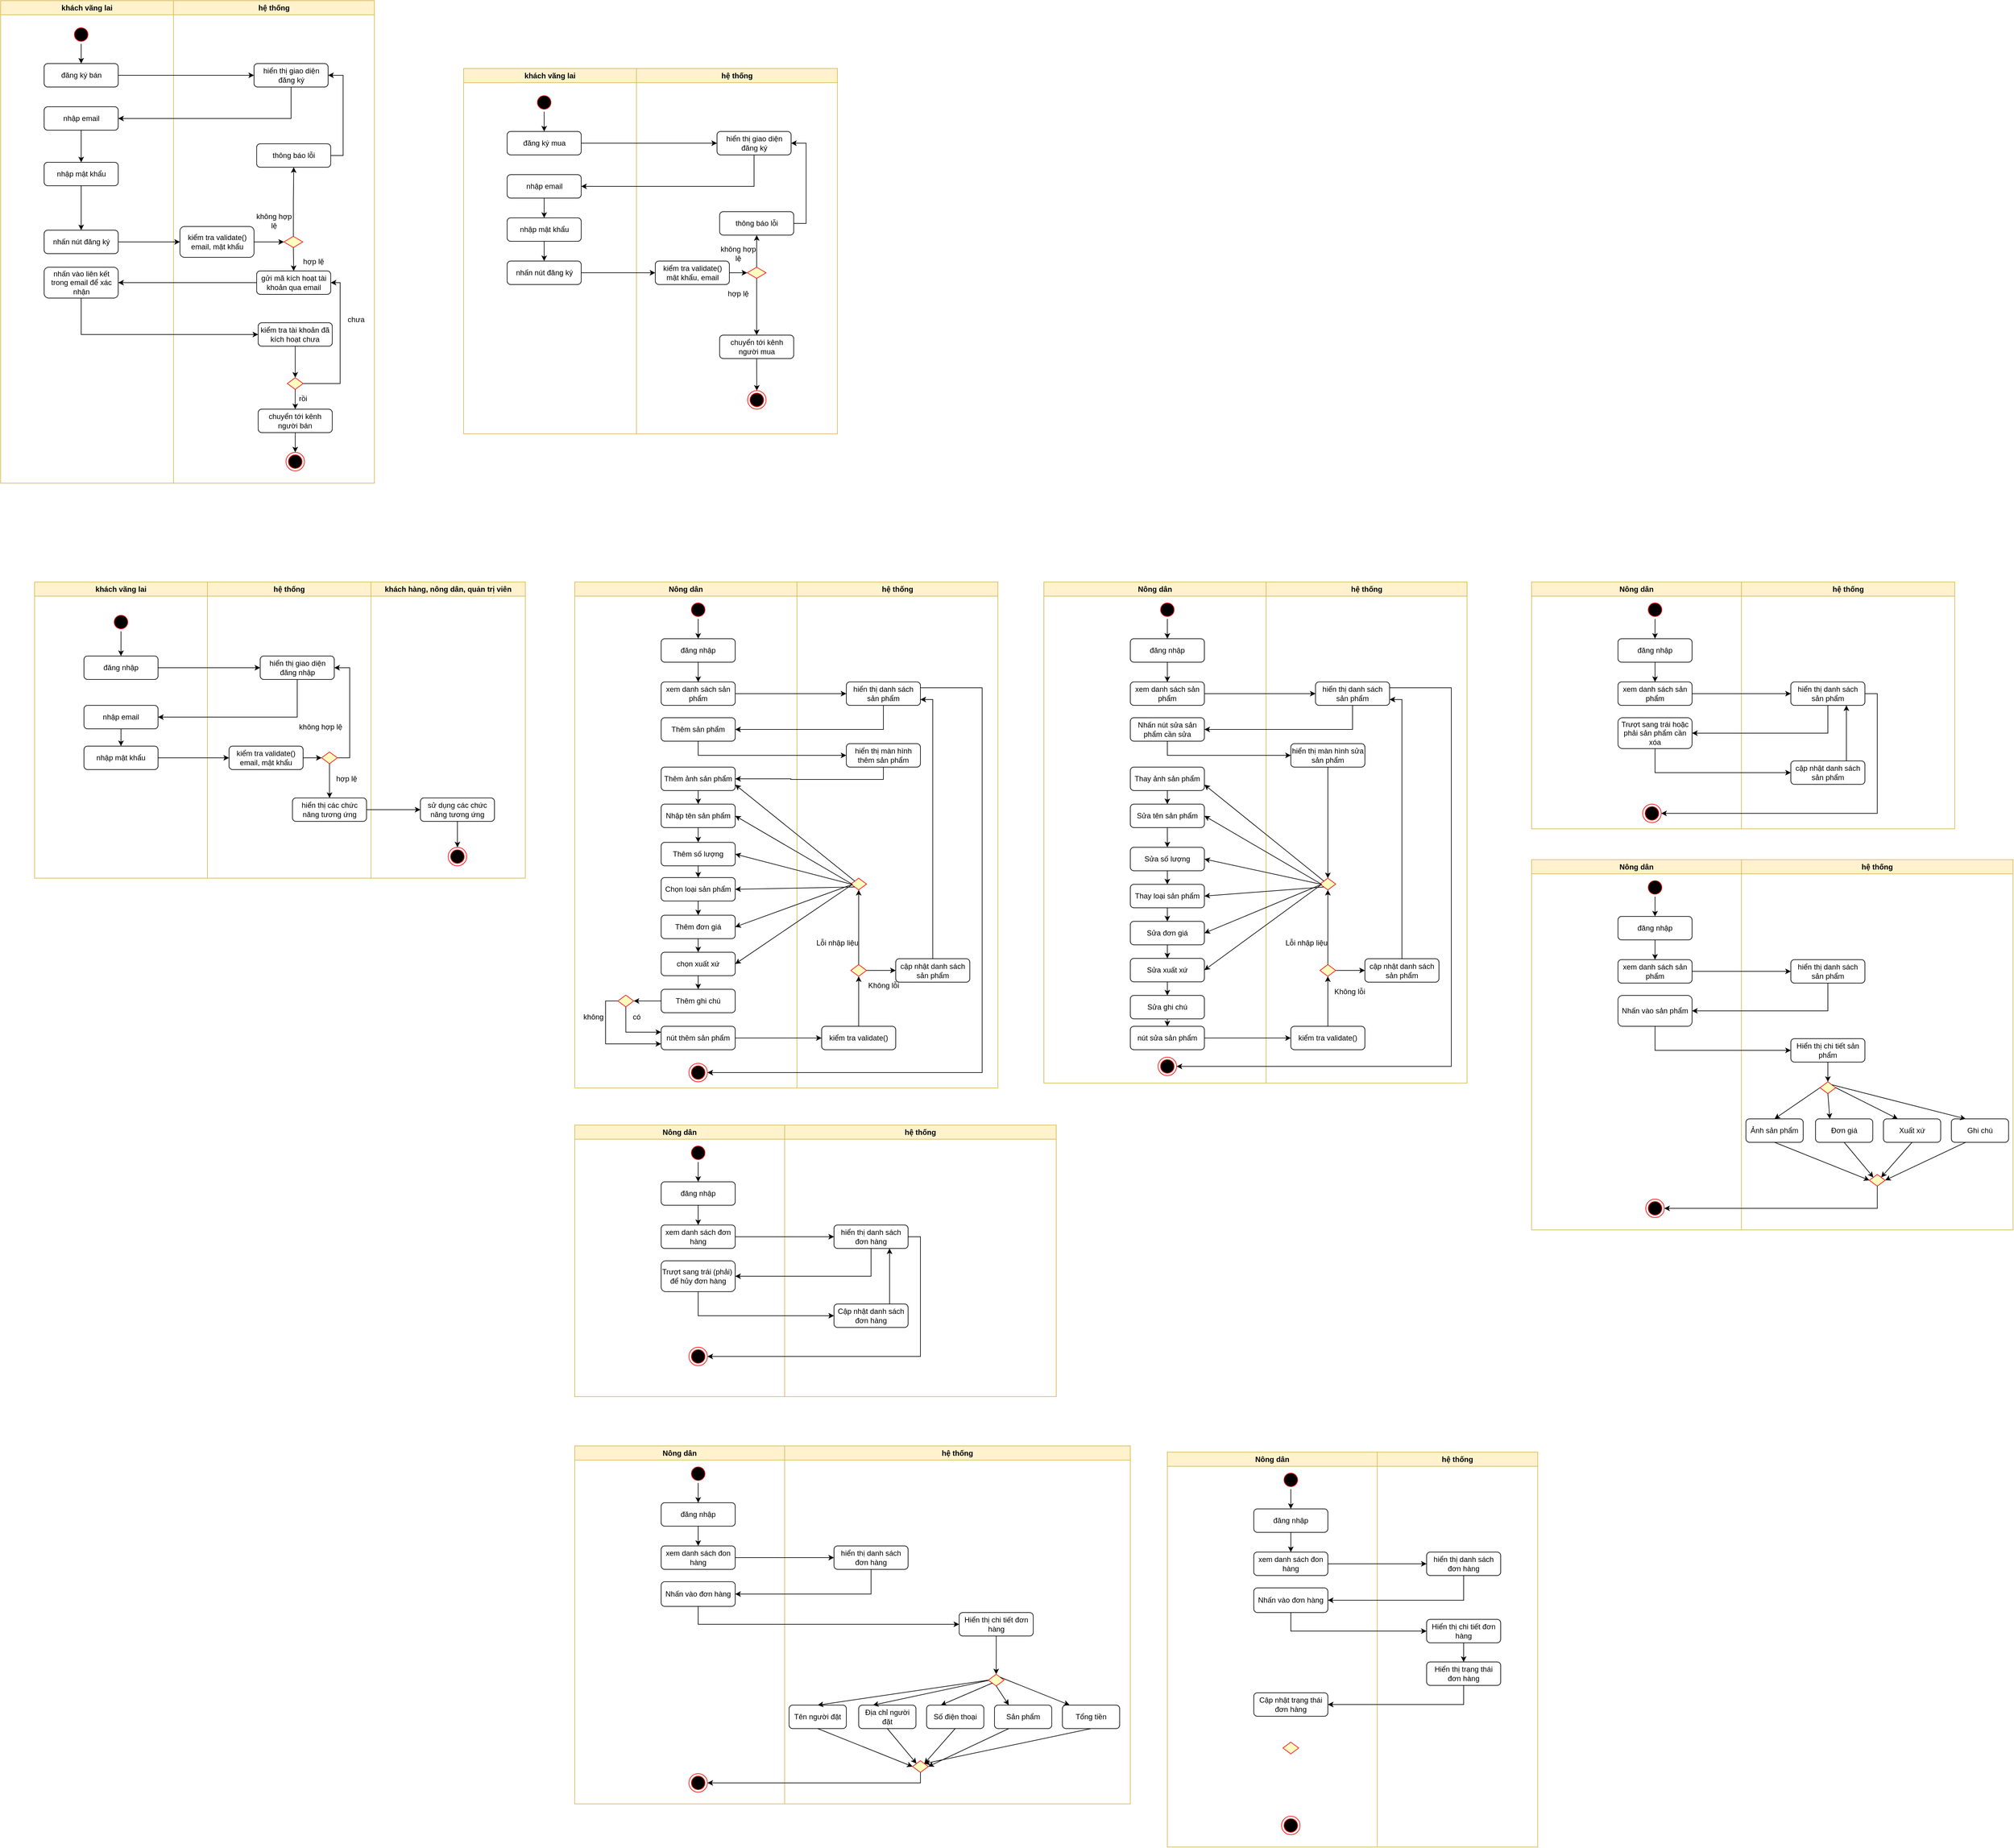 <mxfile version="22.1.7" type="github">
  <diagram name="Page-1" id="e7e014a7-5840-1c2e-5031-d8a46d1fe8dd">
    <mxGraphModel dx="1235" dy="636" grid="1" gridSize="10" guides="1" tooltips="1" connect="1" arrows="1" fold="1" page="1" pageScale="1" pageWidth="1169" pageHeight="826" background="none" math="0" shadow="0">
      <root>
        <mxCell id="0" />
        <mxCell id="1" parent="0" />
        <mxCell id="KYzLp7zjKM8vXgxondFM-41" value="khách vãng lai" style="swimlane;whiteSpace=wrap;fillColor=#fff2cc;strokeColor=#d6b656;" parent="1" vertex="1">
          <mxGeometry x="165" y="960" width="280" height="480" as="geometry" />
        </mxCell>
        <mxCell id="KYzLp7zjKM8vXgxondFM-245" value="" style="edgeStyle=orthogonalEdgeStyle;rounded=0;orthogonalLoop=1;jettySize=auto;html=1;" parent="KYzLp7zjKM8vXgxondFM-41" source="KYzLp7zjKM8vXgxondFM-42" target="KYzLp7zjKM8vXgxondFM-235" edge="1">
          <mxGeometry relative="1" as="geometry" />
        </mxCell>
        <mxCell id="KYzLp7zjKM8vXgxondFM-42" value="" style="ellipse;shape=startState;fillColor=#000000;strokeColor=#ff0000;" parent="KYzLp7zjKM8vXgxondFM-41" vertex="1">
          <mxGeometry x="125" y="50" width="30" height="30" as="geometry" />
        </mxCell>
        <mxCell id="KYzLp7zjKM8vXgxondFM-235" value="đăng nhập" style="rounded=1;whiteSpace=wrap;html=1;" parent="KYzLp7zjKM8vXgxondFM-41" vertex="1">
          <mxGeometry x="80" y="120" width="120" height="38" as="geometry" />
        </mxCell>
        <mxCell id="KYzLp7zjKM8vXgxondFM-247" value="" style="edgeStyle=orthogonalEdgeStyle;rounded=0;orthogonalLoop=1;jettySize=auto;html=1;" parent="KYzLp7zjKM8vXgxondFM-41" source="KYzLp7zjKM8vXgxondFM-238" target="KYzLp7zjKM8vXgxondFM-239" edge="1">
          <mxGeometry relative="1" as="geometry" />
        </mxCell>
        <mxCell id="KYzLp7zjKM8vXgxondFM-238" value="nhập email" style="rounded=1;whiteSpace=wrap;html=1;" parent="KYzLp7zjKM8vXgxondFM-41" vertex="1">
          <mxGeometry x="80" y="200" width="120" height="38" as="geometry" />
        </mxCell>
        <mxCell id="KYzLp7zjKM8vXgxondFM-239" value="nhập mật khẩu" style="rounded=1;whiteSpace=wrap;html=1;" parent="KYzLp7zjKM8vXgxondFM-41" vertex="1">
          <mxGeometry x="80" y="266" width="120" height="38" as="geometry" />
        </mxCell>
        <mxCell id="KYzLp7zjKM8vXgxondFM-50" value="hệ thống" style="swimlane;whiteSpace=wrap;fillColor=#fff2cc;strokeColor=#d6b656;" parent="1" vertex="1">
          <mxGeometry x="445" y="960" width="265" height="480" as="geometry" />
        </mxCell>
        <mxCell id="KYzLp7zjKM8vXgxondFM-236" value="hiển thị giao diện đăng nhập" style="rounded=1;whiteSpace=wrap;html=1;" parent="KYzLp7zjKM8vXgxondFM-50" vertex="1">
          <mxGeometry x="85.5" y="120" width="120" height="38" as="geometry" />
        </mxCell>
        <mxCell id="KYzLp7zjKM8vXgxondFM-251" value="" style="edgeStyle=orthogonalEdgeStyle;rounded=0;orthogonalLoop=1;jettySize=auto;html=1;" parent="KYzLp7zjKM8vXgxondFM-50" source="KYzLp7zjKM8vXgxondFM-248" target="KYzLp7zjKM8vXgxondFM-250" edge="1">
          <mxGeometry relative="1" as="geometry" />
        </mxCell>
        <mxCell id="KYzLp7zjKM8vXgxondFM-248" value="kiểm tra validate() email, mật khẩu" style="rounded=1;whiteSpace=wrap;html=1;" parent="KYzLp7zjKM8vXgxondFM-50" vertex="1">
          <mxGeometry x="35" y="266" width="120" height="38" as="geometry" />
        </mxCell>
        <mxCell id="KYzLp7zjKM8vXgxondFM-253" style="edgeStyle=orthogonalEdgeStyle;rounded=0;orthogonalLoop=1;jettySize=auto;html=1;entryX=1;entryY=0.5;entryDx=0;entryDy=0;exitX=1;exitY=0.5;exitDx=0;exitDy=0;" parent="KYzLp7zjKM8vXgxondFM-50" source="KYzLp7zjKM8vXgxondFM-250" target="KYzLp7zjKM8vXgxondFM-236" edge="1">
          <mxGeometry relative="1" as="geometry" />
        </mxCell>
        <mxCell id="KYzLp7zjKM8vXgxondFM-255" value="" style="edgeStyle=orthogonalEdgeStyle;rounded=0;orthogonalLoop=1;jettySize=auto;html=1;" parent="KYzLp7zjKM8vXgxondFM-50" source="KYzLp7zjKM8vXgxondFM-250" target="KYzLp7zjKM8vXgxondFM-254" edge="1">
          <mxGeometry relative="1" as="geometry" />
        </mxCell>
        <mxCell id="KYzLp7zjKM8vXgxondFM-250" value="" style="rhombus;fillColor=#ffffc0;strokeColor=#ff0000;" parent="KYzLp7zjKM8vXgxondFM-50" vertex="1">
          <mxGeometry x="185" y="275.5" width="25.5" height="19" as="geometry" />
        </mxCell>
        <mxCell id="KYzLp7zjKM8vXgxondFM-254" value="hiển thị các chức năng tương ứng" style="rounded=1;whiteSpace=wrap;html=1;" parent="KYzLp7zjKM8vXgxondFM-50" vertex="1">
          <mxGeometry x="137.75" y="350" width="120" height="38" as="geometry" />
        </mxCell>
        <mxCell id="KYzLp7zjKM8vXgxondFM-257" value="không hợp lệ" style="text;html=1;align=center;verticalAlign=middle;resizable=0;points=[];autosize=1;strokeColor=none;fillColor=none;" parent="KYzLp7zjKM8vXgxondFM-50" vertex="1">
          <mxGeometry x="137.75" y="220" width="90" height="30" as="geometry" />
        </mxCell>
        <mxCell id="KYzLp7zjKM8vXgxondFM-258" value="hợp lệ" style="text;html=1;align=center;verticalAlign=middle;resizable=0;points=[];autosize=1;strokeColor=none;fillColor=none;" parent="KYzLp7zjKM8vXgxondFM-50" vertex="1">
          <mxGeometry x="195" y="304" width="60" height="30" as="geometry" />
        </mxCell>
        <mxCell id="KYzLp7zjKM8vXgxondFM-69" value="khách hàng, nông dân, quản trị viên" style="swimlane;whiteSpace=wrap;fillColor=#fff2cc;strokeColor=#d6b656;" parent="1" vertex="1">
          <mxGeometry x="710" y="960" width="250" height="480" as="geometry" />
        </mxCell>
        <mxCell id="KYzLp7zjKM8vXgxondFM-73" value="" style="ellipse;shape=endState;fillColor=#000000;strokeColor=#ff0000" parent="KYzLp7zjKM8vXgxondFM-69" vertex="1">
          <mxGeometry x="125" y="430" width="30" height="30" as="geometry" />
        </mxCell>
        <mxCell id="KYzLp7zjKM8vXgxondFM-260" style="edgeStyle=orthogonalEdgeStyle;rounded=0;orthogonalLoop=1;jettySize=auto;html=1;exitX=0.5;exitY=1;exitDx=0;exitDy=0;entryX=0.5;entryY=0;entryDx=0;entryDy=0;" parent="KYzLp7zjKM8vXgxondFM-69" source="KYzLp7zjKM8vXgxondFM-256" target="KYzLp7zjKM8vXgxondFM-73" edge="1">
          <mxGeometry relative="1" as="geometry" />
        </mxCell>
        <mxCell id="KYzLp7zjKM8vXgxondFM-256" value="sử dụng các chức năng tương ứng" style="rounded=1;whiteSpace=wrap;html=1;" parent="KYzLp7zjKM8vXgxondFM-69" vertex="1">
          <mxGeometry x="80" y="350" width="120" height="38" as="geometry" />
        </mxCell>
        <mxCell id="KYzLp7zjKM8vXgxondFM-134" value="khách vãng lai" style="swimlane;whiteSpace=wrap;fillColor=#fff2cc;strokeColor=#d6b656;" parent="1" vertex="1">
          <mxGeometry x="860" y="128" width="280" height="592" as="geometry" />
        </mxCell>
        <mxCell id="KYzLp7zjKM8vXgxondFM-135" value="" style="edgeStyle=orthogonalEdgeStyle;rounded=0;orthogonalLoop=1;jettySize=auto;html=1;" parent="KYzLp7zjKM8vXgxondFM-134" source="KYzLp7zjKM8vXgxondFM-136" target="KYzLp7zjKM8vXgxondFM-138" edge="1">
          <mxGeometry relative="1" as="geometry" />
        </mxCell>
        <mxCell id="KYzLp7zjKM8vXgxondFM-136" value="" style="ellipse;shape=startState;fillColor=#000000;strokeColor=#ff0000;" parent="KYzLp7zjKM8vXgxondFM-134" vertex="1">
          <mxGeometry x="115.5" y="40" width="30" height="30" as="geometry" />
        </mxCell>
        <mxCell id="KYzLp7zjKM8vXgxondFM-138" value="đăng ký mua" style="rounded=1;whiteSpace=wrap;html=1;" parent="KYzLp7zjKM8vXgxondFM-134" vertex="1">
          <mxGeometry x="70.5" y="102" width="120" height="38" as="geometry" />
        </mxCell>
        <mxCell id="KYzLp7zjKM8vXgxondFM-139" value="" style="edgeStyle=orthogonalEdgeStyle;rounded=0;orthogonalLoop=1;jettySize=auto;html=1;" parent="KYzLp7zjKM8vXgxondFM-134" source="KYzLp7zjKM8vXgxondFM-140" target="KYzLp7zjKM8vXgxondFM-141" edge="1">
          <mxGeometry relative="1" as="geometry" />
        </mxCell>
        <mxCell id="KYzLp7zjKM8vXgxondFM-140" value="nhập email" style="rounded=1;whiteSpace=wrap;html=1;" parent="KYzLp7zjKM8vXgxondFM-134" vertex="1">
          <mxGeometry x="70.5" y="172" width="120" height="38" as="geometry" />
        </mxCell>
        <mxCell id="KYzLp7zjKM8vXgxondFM-175" style="edgeStyle=orthogonalEdgeStyle;rounded=0;orthogonalLoop=1;jettySize=auto;html=1;exitX=0.5;exitY=1;exitDx=0;exitDy=0;entryX=0.5;entryY=0;entryDx=0;entryDy=0;" parent="KYzLp7zjKM8vXgxondFM-134" source="KYzLp7zjKM8vXgxondFM-141" target="KYzLp7zjKM8vXgxondFM-174" edge="1">
          <mxGeometry relative="1" as="geometry" />
        </mxCell>
        <mxCell id="KYzLp7zjKM8vXgxondFM-141" value="nhập mật khẩu" style="rounded=1;whiteSpace=wrap;html=1;" parent="KYzLp7zjKM8vXgxondFM-134" vertex="1">
          <mxGeometry x="70.5" y="242" width="120" height="38" as="geometry" />
        </mxCell>
        <mxCell id="KYzLp7zjKM8vXgxondFM-174" value="nhấn nút đăng ký" style="rounded=1;whiteSpace=wrap;html=1;" parent="KYzLp7zjKM8vXgxondFM-134" vertex="1">
          <mxGeometry x="70.5" y="312" width="120" height="38" as="geometry" />
        </mxCell>
        <mxCell id="KYzLp7zjKM8vXgxondFM-149" value="hệ thống" style="swimlane;whiteSpace=wrap;fillColor=#fff2cc;strokeColor=#d6b656;" parent="1" vertex="1">
          <mxGeometry x="1140" y="128" width="325.5" height="592" as="geometry" />
        </mxCell>
        <mxCell id="KYzLp7zjKM8vXgxondFM-150" value="" style="edgeStyle=orthogonalEdgeStyle;rounded=0;orthogonalLoop=1;jettySize=auto;html=1;" parent="KYzLp7zjKM8vXgxondFM-149" source="KYzLp7zjKM8vXgxondFM-151" target="KYzLp7zjKM8vXgxondFM-154" edge="1">
          <mxGeometry relative="1" as="geometry" />
        </mxCell>
        <mxCell id="KYzLp7zjKM8vXgxondFM-151" value="kiểm tra validate() mật khẩu, email" style="rounded=1;whiteSpace=wrap;html=1;" parent="KYzLp7zjKM8vXgxondFM-149" vertex="1">
          <mxGeometry x="30.5" y="312" width="120" height="38" as="geometry" />
        </mxCell>
        <mxCell id="KYzLp7zjKM8vXgxondFM-153" style="edgeStyle=orthogonalEdgeStyle;rounded=0;orthogonalLoop=1;jettySize=auto;html=1;exitX=0.5;exitY=1;exitDx=0;exitDy=0;entryX=0.5;entryY=0;entryDx=0;entryDy=0;" parent="KYzLp7zjKM8vXgxondFM-149" source="KYzLp7zjKM8vXgxondFM-154" target="KYzLp7zjKM8vXgxondFM-187" edge="1">
          <mxGeometry relative="1" as="geometry">
            <mxPoint x="194.75" y="392" as="targetPoint" />
          </mxGeometry>
        </mxCell>
        <mxCell id="KYzLp7zjKM8vXgxondFM-177" value="" style="edgeStyle=orthogonalEdgeStyle;rounded=0;orthogonalLoop=1;jettySize=auto;html=1;" parent="KYzLp7zjKM8vXgxondFM-149" source="KYzLp7zjKM8vXgxondFM-154" target="KYzLp7zjKM8vXgxondFM-176" edge="1">
          <mxGeometry relative="1" as="geometry" />
        </mxCell>
        <mxCell id="KYzLp7zjKM8vXgxondFM-154" value="" style="rhombus;fillColor=#ffffc0;strokeColor=#ff0000;" parent="KYzLp7zjKM8vXgxondFM-149" vertex="1">
          <mxGeometry x="179.5" y="322" width="30.5" height="18" as="geometry" />
        </mxCell>
        <mxCell id="KYzLp7zjKM8vXgxondFM-155" value="hiển thị giao diện đăng ký" style="rounded=1;whiteSpace=wrap;html=1;" parent="KYzLp7zjKM8vXgxondFM-149" vertex="1">
          <mxGeometry x="130.5" y="102" width="120" height="38" as="geometry" />
        </mxCell>
        <mxCell id="KYzLp7zjKM8vXgxondFM-156" value="không hợp lệ" style="text;html=1;strokeColor=none;fillColor=none;align=center;verticalAlign=middle;whiteSpace=wrap;rounded=0;" parent="KYzLp7zjKM8vXgxondFM-149" vertex="1">
          <mxGeometry x="134.75" y="285" width="60" height="30" as="geometry" />
        </mxCell>
        <mxCell id="KYzLp7zjKM8vXgxondFM-157" value="hợp lệ" style="text;html=1;strokeColor=none;fillColor=none;align=center;verticalAlign=middle;whiteSpace=wrap;rounded=0;" parent="KYzLp7zjKM8vXgxondFM-149" vertex="1">
          <mxGeometry x="134.75" y="350" width="60" height="30" as="geometry" />
        </mxCell>
        <mxCell id="KYzLp7zjKM8vXgxondFM-179" style="edgeStyle=orthogonalEdgeStyle;rounded=0;orthogonalLoop=1;jettySize=auto;html=1;exitX=1;exitY=0.5;exitDx=0;exitDy=0;entryX=1;entryY=0.5;entryDx=0;entryDy=0;" parent="KYzLp7zjKM8vXgxondFM-149" source="KYzLp7zjKM8vXgxondFM-176" target="KYzLp7zjKM8vXgxondFM-155" edge="1">
          <mxGeometry relative="1" as="geometry" />
        </mxCell>
        <mxCell id="KYzLp7zjKM8vXgxondFM-176" value="thông báo lỗi" style="rounded=1;whiteSpace=wrap;html=1;" parent="KYzLp7zjKM8vXgxondFM-149" vertex="1">
          <mxGeometry x="134.75" y="232" width="120" height="38" as="geometry" />
        </mxCell>
        <mxCell id="CHqkZFaA4Pbt0bsiCunF-157" style="edgeStyle=orthogonalEdgeStyle;rounded=0;orthogonalLoop=1;jettySize=auto;html=1;exitX=0.5;exitY=1;exitDx=0;exitDy=0;entryX=0.5;entryY=0;entryDx=0;entryDy=0;" edge="1" parent="KYzLp7zjKM8vXgxondFM-149" source="KYzLp7zjKM8vXgxondFM-187" target="KYzLp7zjKM8vXgxondFM-190">
          <mxGeometry relative="1" as="geometry" />
        </mxCell>
        <mxCell id="KYzLp7zjKM8vXgxondFM-187" value="chuyển tới kênh người mua" style="rounded=1;whiteSpace=wrap;html=1;" parent="KYzLp7zjKM8vXgxondFM-149" vertex="1">
          <mxGeometry x="134.75" y="432" width="120" height="38" as="geometry" />
        </mxCell>
        <mxCell id="KYzLp7zjKM8vXgxondFM-190" value="" style="ellipse;shape=endState;fillColor=#000000;strokeColor=#ff0000" parent="KYzLp7zjKM8vXgxondFM-149" vertex="1">
          <mxGeometry x="180" y="522" width="30" height="30" as="geometry" />
        </mxCell>
        <mxCell id="KYzLp7zjKM8vXgxondFM-167" style="edgeStyle=orthogonalEdgeStyle;rounded=0;orthogonalLoop=1;jettySize=auto;html=1;exitX=1;exitY=0.5;exitDx=0;exitDy=0;entryX=0;entryY=0.5;entryDx=0;entryDy=0;" parent="1" source="KYzLp7zjKM8vXgxondFM-174" target="KYzLp7zjKM8vXgxondFM-151" edge="1">
          <mxGeometry relative="1" as="geometry" />
        </mxCell>
        <mxCell id="KYzLp7zjKM8vXgxondFM-168" style="edgeStyle=orthogonalEdgeStyle;rounded=0;orthogonalLoop=1;jettySize=auto;html=1;entryX=1;entryY=0.5;entryDx=0;entryDy=0;endArrow=none;endFill=0;startArrow=classic;startFill=1;" parent="1" source="KYzLp7zjKM8vXgxondFM-155" target="KYzLp7zjKM8vXgxondFM-138" edge="1">
          <mxGeometry relative="1" as="geometry" />
        </mxCell>
        <mxCell id="KYzLp7zjKM8vXgxondFM-173" style="edgeStyle=orthogonalEdgeStyle;rounded=0;orthogonalLoop=1;jettySize=auto;html=1;exitX=0.5;exitY=1;exitDx=0;exitDy=0;entryX=1;entryY=0.5;entryDx=0;entryDy=0;" parent="1" source="KYzLp7zjKM8vXgxondFM-155" target="KYzLp7zjKM8vXgxondFM-140" edge="1">
          <mxGeometry relative="1" as="geometry" />
        </mxCell>
        <mxCell id="KYzLp7zjKM8vXgxondFM-192" value="khách vãng lai" style="swimlane;whiteSpace=wrap;fillColor=#fff2cc;strokeColor=#d6b656;" parent="1" vertex="1">
          <mxGeometry x="110" y="18" width="280" height="782" as="geometry" />
        </mxCell>
        <mxCell id="KYzLp7zjKM8vXgxondFM-193" value="" style="edgeStyle=orthogonalEdgeStyle;rounded=0;orthogonalLoop=1;jettySize=auto;html=1;" parent="KYzLp7zjKM8vXgxondFM-192" source="KYzLp7zjKM8vXgxondFM-194" target="KYzLp7zjKM8vXgxondFM-195" edge="1">
          <mxGeometry relative="1" as="geometry" />
        </mxCell>
        <mxCell id="KYzLp7zjKM8vXgxondFM-194" value="" style="ellipse;shape=startState;fillColor=#000000;strokeColor=#ff0000;" parent="KYzLp7zjKM8vXgxondFM-192" vertex="1">
          <mxGeometry x="115.5" y="40" width="30" height="30" as="geometry" />
        </mxCell>
        <mxCell id="KYzLp7zjKM8vXgxondFM-195" value="đăng ký bán" style="rounded=1;whiteSpace=wrap;html=1;" parent="KYzLp7zjKM8vXgxondFM-192" vertex="1">
          <mxGeometry x="70.5" y="102" width="120" height="38" as="geometry" />
        </mxCell>
        <mxCell id="KYzLp7zjKM8vXgxondFM-196" value="" style="edgeStyle=orthogonalEdgeStyle;rounded=0;orthogonalLoop=1;jettySize=auto;html=1;entryX=0.5;entryY=0;entryDx=0;entryDy=0;" parent="KYzLp7zjKM8vXgxondFM-192" source="KYzLp7zjKM8vXgxondFM-197" target="KYzLp7zjKM8vXgxondFM-230" edge="1">
          <mxGeometry relative="1" as="geometry">
            <mxPoint x="130.5" y="242" as="targetPoint" />
          </mxGeometry>
        </mxCell>
        <mxCell id="KYzLp7zjKM8vXgxondFM-197" value="nhập email" style="rounded=1;whiteSpace=wrap;html=1;" parent="KYzLp7zjKM8vXgxondFM-192" vertex="1">
          <mxGeometry x="70.5" y="172" width="120" height="38" as="geometry" />
        </mxCell>
        <mxCell id="CHqkZFaA4Pbt0bsiCunF-4" value="" style="edgeStyle=orthogonalEdgeStyle;rounded=0;orthogonalLoop=1;jettySize=auto;html=1;" edge="1" parent="KYzLp7zjKM8vXgxondFM-192" source="KYzLp7zjKM8vXgxondFM-230" target="CHqkZFaA4Pbt0bsiCunF-3">
          <mxGeometry relative="1" as="geometry" />
        </mxCell>
        <mxCell id="KYzLp7zjKM8vXgxondFM-230" value="nhập mật khẩu" style="rounded=1;whiteSpace=wrap;html=1;" parent="KYzLp7zjKM8vXgxondFM-192" vertex="1">
          <mxGeometry x="70.5" y="262" width="120" height="38" as="geometry" />
        </mxCell>
        <mxCell id="KYzLp7zjKM8vXgxondFM-201" value="nhấn vào liên kết trong email để xác nhận" style="rounded=1;whiteSpace=wrap;html=1;" parent="KYzLp7zjKM8vXgxondFM-192" vertex="1">
          <mxGeometry x="70.5" y="432" width="120" height="50" as="geometry" />
        </mxCell>
        <mxCell id="CHqkZFaA4Pbt0bsiCunF-3" value="nhấn nút đăng ký" style="rounded=1;whiteSpace=wrap;html=1;" vertex="1" parent="KYzLp7zjKM8vXgxondFM-192">
          <mxGeometry x="70.5" y="372" width="120" height="38" as="geometry" />
        </mxCell>
        <mxCell id="KYzLp7zjKM8vXgxondFM-202" value="hệ thống" style="swimlane;whiteSpace=wrap;fillColor=#fff2cc;strokeColor=#d6b656;" parent="1" vertex="1">
          <mxGeometry x="390" y="18" width="325.5" height="782" as="geometry" />
        </mxCell>
        <mxCell id="KYzLp7zjKM8vXgxondFM-203" value="" style="edgeStyle=orthogonalEdgeStyle;rounded=0;orthogonalLoop=1;jettySize=auto;html=1;" parent="KYzLp7zjKM8vXgxondFM-202" source="KYzLp7zjKM8vXgxondFM-204" target="KYzLp7zjKM8vXgxondFM-207" edge="1">
          <mxGeometry relative="1" as="geometry" />
        </mxCell>
        <mxCell id="KYzLp7zjKM8vXgxondFM-204" value="kiểm tra validate() email, mật khẩu" style="rounded=1;whiteSpace=wrap;html=1;" parent="KYzLp7zjKM8vXgxondFM-202" vertex="1">
          <mxGeometry x="10.5" y="366" width="120" height="50" as="geometry" />
        </mxCell>
        <mxCell id="KYzLp7zjKM8vXgxondFM-205" style="edgeStyle=orthogonalEdgeStyle;rounded=0;orthogonalLoop=1;jettySize=auto;html=1;exitX=0.5;exitY=1;exitDx=0;exitDy=0;entryX=0.5;entryY=0;entryDx=0;entryDy=0;" parent="KYzLp7zjKM8vXgxondFM-202" source="KYzLp7zjKM8vXgxondFM-207" target="KYzLp7zjKM8vXgxondFM-214" edge="1">
          <mxGeometry relative="1" as="geometry" />
        </mxCell>
        <mxCell id="KYzLp7zjKM8vXgxondFM-206" value="" style="edgeStyle=orthogonalEdgeStyle;rounded=0;orthogonalLoop=1;jettySize=auto;html=1;" parent="KYzLp7zjKM8vXgxondFM-202" source="KYzLp7zjKM8vXgxondFM-207" target="KYzLp7zjKM8vXgxondFM-218" edge="1">
          <mxGeometry relative="1" as="geometry" />
        </mxCell>
        <mxCell id="KYzLp7zjKM8vXgxondFM-207" value="" style="rhombus;fillColor=#ffffc0;strokeColor=#ff0000;" parent="KYzLp7zjKM8vXgxondFM-202" vertex="1">
          <mxGeometry x="179" y="382" width="30.5" height="18" as="geometry" />
        </mxCell>
        <mxCell id="KYzLp7zjKM8vXgxondFM-208" value="hiển thị giao diện đăng ký" style="rounded=1;whiteSpace=wrap;html=1;" parent="KYzLp7zjKM8vXgxondFM-202" vertex="1">
          <mxGeometry x="130.5" y="102" width="120" height="38" as="geometry" />
        </mxCell>
        <mxCell id="KYzLp7zjKM8vXgxondFM-209" value="không hợp lệ" style="text;html=1;strokeColor=none;fillColor=none;align=center;verticalAlign=middle;whiteSpace=wrap;rounded=0;" parent="KYzLp7zjKM8vXgxondFM-202" vertex="1">
          <mxGeometry x="132.75" y="342" width="60" height="30" as="geometry" />
        </mxCell>
        <mxCell id="KYzLp7zjKM8vXgxondFM-210" value="hợp lệ" style="text;html=1;strokeColor=none;fillColor=none;align=center;verticalAlign=middle;whiteSpace=wrap;rounded=0;" parent="KYzLp7zjKM8vXgxondFM-202" vertex="1">
          <mxGeometry x="197.25" y="408" width="60" height="30" as="geometry" />
        </mxCell>
        <mxCell id="KYzLp7zjKM8vXgxondFM-211" style="edgeStyle=orthogonalEdgeStyle;rounded=0;orthogonalLoop=1;jettySize=auto;html=1;exitX=0.5;exitY=1;exitDx=0;exitDy=0;entryX=0.5;entryY=0;entryDx=0;entryDy=0;" parent="KYzLp7zjKM8vXgxondFM-202" source="KYzLp7zjKM8vXgxondFM-212" target="KYzLp7zjKM8vXgxondFM-220" edge="1">
          <mxGeometry relative="1" as="geometry" />
        </mxCell>
        <mxCell id="KYzLp7zjKM8vXgxondFM-213" value="chưa" style="text;html=1;strokeColor=none;fillColor=none;align=center;verticalAlign=middle;whiteSpace=wrap;rounded=0;" parent="KYzLp7zjKM8vXgxondFM-202" vertex="1">
          <mxGeometry x="265.5" y="502" width="60" height="30" as="geometry" />
        </mxCell>
        <mxCell id="KYzLp7zjKM8vXgxondFM-215" style="edgeStyle=orthogonalEdgeStyle;rounded=0;orthogonalLoop=1;jettySize=auto;html=1;exitX=0.5;exitY=1;exitDx=0;exitDy=0;entryX=0.5;entryY=0;entryDx=0;entryDy=0;" parent="KYzLp7zjKM8vXgxondFM-202" source="KYzLp7zjKM8vXgxondFM-216" target="KYzLp7zjKM8vXgxondFM-212" edge="1">
          <mxGeometry relative="1" as="geometry" />
        </mxCell>
        <mxCell id="KYzLp7zjKM8vXgxondFM-217" style="edgeStyle=orthogonalEdgeStyle;rounded=0;orthogonalLoop=1;jettySize=auto;html=1;exitX=1;exitY=0.5;exitDx=0;exitDy=0;entryX=1;entryY=0.5;entryDx=0;entryDy=0;" parent="KYzLp7zjKM8vXgxondFM-202" source="KYzLp7zjKM8vXgxondFM-218" target="KYzLp7zjKM8vXgxondFM-208" edge="1">
          <mxGeometry relative="1" as="geometry" />
        </mxCell>
        <mxCell id="KYzLp7zjKM8vXgxondFM-218" value="thông báo lỗi" style="rounded=1;whiteSpace=wrap;html=1;" parent="KYzLp7zjKM8vXgxondFM-202" vertex="1">
          <mxGeometry x="134.75" y="232" width="120" height="38" as="geometry" />
        </mxCell>
        <mxCell id="KYzLp7zjKM8vXgxondFM-219" value="" style="edgeStyle=orthogonalEdgeStyle;rounded=0;orthogonalLoop=1;jettySize=auto;html=1;" parent="KYzLp7zjKM8vXgxondFM-202" source="KYzLp7zjKM8vXgxondFM-220" target="KYzLp7zjKM8vXgxondFM-222" edge="1">
          <mxGeometry relative="1" as="geometry" />
        </mxCell>
        <mxCell id="KYzLp7zjKM8vXgxondFM-221" value="rồi" style="text;html=1;strokeColor=none;fillColor=none;align=center;verticalAlign=middle;whiteSpace=wrap;rounded=0;" parent="KYzLp7zjKM8vXgxondFM-202" vertex="1">
          <mxGeometry x="179.5" y="630" width="60" height="30" as="geometry" />
        </mxCell>
        <mxCell id="KYzLp7zjKM8vXgxondFM-214" value="gửi mã kích hoạt tài khoản qua email" style="rounded=1;whiteSpace=wrap;html=1;" parent="KYzLp7zjKM8vXgxondFM-202" vertex="1">
          <mxGeometry x="134.75" y="438" width="120" height="38" as="geometry" />
        </mxCell>
        <mxCell id="KYzLp7zjKM8vXgxondFM-216" value="kiểm tra tài khoản đã kích hoạt chưa" style="rounded=1;whiteSpace=wrap;html=1;" parent="KYzLp7zjKM8vXgxondFM-202" vertex="1">
          <mxGeometry x="137.25" y="522" width="120" height="38" as="geometry" />
        </mxCell>
        <mxCell id="CHqkZFaA4Pbt0bsiCunF-2" style="edgeStyle=orthogonalEdgeStyle;rounded=0;orthogonalLoop=1;jettySize=auto;html=1;exitX=1;exitY=0.5;exitDx=0;exitDy=0;entryX=1;entryY=0.5;entryDx=0;entryDy=0;" edge="1" parent="KYzLp7zjKM8vXgxondFM-202" source="KYzLp7zjKM8vXgxondFM-212" target="KYzLp7zjKM8vXgxondFM-214">
          <mxGeometry relative="1" as="geometry">
            <Array as="points">
              <mxPoint x="270" y="621" />
              <mxPoint x="270" y="457" />
            </Array>
          </mxGeometry>
        </mxCell>
        <mxCell id="KYzLp7zjKM8vXgxondFM-212" value="" style="rhombus;fillColor=#ffffc0;strokeColor=#ff0000;" parent="KYzLp7zjKM8vXgxondFM-202" vertex="1">
          <mxGeometry x="184.5" y="611" width="25.5" height="19" as="geometry" />
        </mxCell>
        <mxCell id="KYzLp7zjKM8vXgxondFM-220" value="chuyển tới kênh người bán" style="rounded=1;whiteSpace=wrap;html=1;" parent="KYzLp7zjKM8vXgxondFM-202" vertex="1">
          <mxGeometry x="137.25" y="662" width="120" height="38" as="geometry" />
        </mxCell>
        <mxCell id="KYzLp7zjKM8vXgxondFM-222" value="" style="ellipse;shape=endState;fillColor=#000000;strokeColor=#ff0000" parent="KYzLp7zjKM8vXgxondFM-202" vertex="1">
          <mxGeometry x="182.25" y="732" width="30" height="30" as="geometry" />
        </mxCell>
        <mxCell id="KYzLp7zjKM8vXgxondFM-224" style="edgeStyle=orthogonalEdgeStyle;rounded=0;orthogonalLoop=1;jettySize=auto;html=1;entryX=1;entryY=0.5;entryDx=0;entryDy=0;endArrow=none;endFill=0;startArrow=classic;startFill=1;" parent="1" source="KYzLp7zjKM8vXgxondFM-208" target="KYzLp7zjKM8vXgxondFM-195" edge="1">
          <mxGeometry relative="1" as="geometry" />
        </mxCell>
        <mxCell id="KYzLp7zjKM8vXgxondFM-225" style="edgeStyle=orthogonalEdgeStyle;rounded=0;orthogonalLoop=1;jettySize=auto;html=1;exitX=0.5;exitY=1;exitDx=0;exitDy=0;entryX=1;entryY=0.5;entryDx=0;entryDy=0;" parent="1" source="KYzLp7zjKM8vXgxondFM-208" target="KYzLp7zjKM8vXgxondFM-197" edge="1">
          <mxGeometry relative="1" as="geometry" />
        </mxCell>
        <mxCell id="KYzLp7zjKM8vXgxondFM-226" style="edgeStyle=orthogonalEdgeStyle;rounded=0;orthogonalLoop=1;jettySize=auto;html=1;exitX=0;exitY=0.5;exitDx=0;exitDy=0;entryX=1;entryY=0.5;entryDx=0;entryDy=0;" parent="1" source="KYzLp7zjKM8vXgxondFM-214" target="KYzLp7zjKM8vXgxondFM-201" edge="1">
          <mxGeometry relative="1" as="geometry" />
        </mxCell>
        <mxCell id="KYzLp7zjKM8vXgxondFM-227" style="edgeStyle=orthogonalEdgeStyle;rounded=0;orthogonalLoop=1;jettySize=auto;html=1;exitX=0.5;exitY=1;exitDx=0;exitDy=0;entryX=0;entryY=0.5;entryDx=0;entryDy=0;" parent="1" source="KYzLp7zjKM8vXgxondFM-201" target="KYzLp7zjKM8vXgxondFM-216" edge="1">
          <mxGeometry relative="1" as="geometry" />
        </mxCell>
        <mxCell id="KYzLp7zjKM8vXgxondFM-237" style="edgeStyle=orthogonalEdgeStyle;rounded=0;orthogonalLoop=1;jettySize=auto;html=1;entryX=0;entryY=0.5;entryDx=0;entryDy=0;" parent="1" source="KYzLp7zjKM8vXgxondFM-235" target="KYzLp7zjKM8vXgxondFM-236" edge="1">
          <mxGeometry relative="1" as="geometry" />
        </mxCell>
        <mxCell id="KYzLp7zjKM8vXgxondFM-246" style="edgeStyle=orthogonalEdgeStyle;rounded=0;orthogonalLoop=1;jettySize=auto;html=1;exitX=0.5;exitY=1;exitDx=0;exitDy=0;entryX=1;entryY=0.5;entryDx=0;entryDy=0;" parent="1" source="KYzLp7zjKM8vXgxondFM-236" target="KYzLp7zjKM8vXgxondFM-238" edge="1">
          <mxGeometry relative="1" as="geometry" />
        </mxCell>
        <mxCell id="KYzLp7zjKM8vXgxondFM-249" style="edgeStyle=orthogonalEdgeStyle;rounded=0;orthogonalLoop=1;jettySize=auto;html=1;exitX=1;exitY=0.5;exitDx=0;exitDy=0;entryX=0;entryY=0.5;entryDx=0;entryDy=0;" parent="1" source="KYzLp7zjKM8vXgxondFM-239" target="KYzLp7zjKM8vXgxondFM-248" edge="1">
          <mxGeometry relative="1" as="geometry" />
        </mxCell>
        <mxCell id="KYzLp7zjKM8vXgxondFM-259" style="edgeStyle=orthogonalEdgeStyle;rounded=0;orthogonalLoop=1;jettySize=auto;html=1;entryX=0;entryY=0.5;entryDx=0;entryDy=0;" parent="1" source="KYzLp7zjKM8vXgxondFM-254" target="KYzLp7zjKM8vXgxondFM-256" edge="1">
          <mxGeometry relative="1" as="geometry" />
        </mxCell>
        <mxCell id="G6iEjRDnpPzUls3sCQAf-1" value="Nông dân" style="swimlane;whiteSpace=wrap;fillColor=#fff2cc;strokeColor=#d6b656;" parent="1" vertex="1">
          <mxGeometry x="1040" y="960" width="360" height="820" as="geometry" />
        </mxCell>
        <mxCell id="G6iEjRDnpPzUls3sCQAf-2" value="" style="edgeStyle=orthogonalEdgeStyle;rounded=0;orthogonalLoop=1;jettySize=auto;html=1;" parent="G6iEjRDnpPzUls3sCQAf-1" source="G6iEjRDnpPzUls3sCQAf-3" target="G6iEjRDnpPzUls3sCQAf-4" edge="1">
          <mxGeometry relative="1" as="geometry" />
        </mxCell>
        <mxCell id="G6iEjRDnpPzUls3sCQAf-3" value="" style="ellipse;shape=startState;fillColor=#000000;strokeColor=#ff0000;" parent="G6iEjRDnpPzUls3sCQAf-1" vertex="1">
          <mxGeometry x="185" y="30" width="30" height="30" as="geometry" />
        </mxCell>
        <mxCell id="G6iEjRDnpPzUls3sCQAf-46" value="" style="edgeStyle=orthogonalEdgeStyle;rounded=0;orthogonalLoop=1;jettySize=auto;html=1;" parent="G6iEjRDnpPzUls3sCQAf-1" source="G6iEjRDnpPzUls3sCQAf-4" target="G6iEjRDnpPzUls3sCQAf-6" edge="1">
          <mxGeometry relative="1" as="geometry" />
        </mxCell>
        <mxCell id="G6iEjRDnpPzUls3sCQAf-4" value="đăng nhập" style="rounded=1;whiteSpace=wrap;html=1;" parent="G6iEjRDnpPzUls3sCQAf-1" vertex="1">
          <mxGeometry x="140" y="92" width="120" height="38" as="geometry" />
        </mxCell>
        <mxCell id="G6iEjRDnpPzUls3sCQAf-6" value="xem danh sách sản phẩm" style="rounded=1;whiteSpace=wrap;html=1;" parent="G6iEjRDnpPzUls3sCQAf-1" vertex="1">
          <mxGeometry x="140" y="162" width="120" height="38" as="geometry" />
        </mxCell>
        <mxCell id="CHqkZFaA4Pbt0bsiCunF-7" value="Thêm sản phẩm" style="rounded=1;whiteSpace=wrap;html=1;" vertex="1" parent="G6iEjRDnpPzUls3sCQAf-1">
          <mxGeometry x="140" y="220" width="120" height="38" as="geometry" />
        </mxCell>
        <mxCell id="CHqkZFaA4Pbt0bsiCunF-14" value="" style="edgeStyle=orthogonalEdgeStyle;rounded=0;orthogonalLoop=1;jettySize=auto;html=1;" edge="1" parent="G6iEjRDnpPzUls3sCQAf-1" source="CHqkZFaA4Pbt0bsiCunF-11" target="CHqkZFaA4Pbt0bsiCunF-13">
          <mxGeometry relative="1" as="geometry" />
        </mxCell>
        <mxCell id="CHqkZFaA4Pbt0bsiCunF-11" value="Thêm ảnh sản phẩm" style="rounded=1;whiteSpace=wrap;html=1;" vertex="1" parent="G6iEjRDnpPzUls3sCQAf-1">
          <mxGeometry x="140" y="300" width="120" height="38" as="geometry" />
        </mxCell>
        <mxCell id="CHqkZFaA4Pbt0bsiCunF-21" style="edgeStyle=orthogonalEdgeStyle;rounded=0;orthogonalLoop=1;jettySize=auto;html=1;exitX=0.5;exitY=1;exitDx=0;exitDy=0;entryX=0.5;entryY=0;entryDx=0;entryDy=0;" edge="1" parent="G6iEjRDnpPzUls3sCQAf-1" source="CHqkZFaA4Pbt0bsiCunF-13" target="CHqkZFaA4Pbt0bsiCunF-15">
          <mxGeometry relative="1" as="geometry" />
        </mxCell>
        <mxCell id="CHqkZFaA4Pbt0bsiCunF-13" value="Nhập tên sản phẩm" style="rounded=1;whiteSpace=wrap;html=1;" vertex="1" parent="G6iEjRDnpPzUls3sCQAf-1">
          <mxGeometry x="140" y="360" width="120" height="38" as="geometry" />
        </mxCell>
        <mxCell id="CHqkZFaA4Pbt0bsiCunF-22" style="edgeStyle=orthogonalEdgeStyle;rounded=0;orthogonalLoop=1;jettySize=auto;html=1;exitX=0.5;exitY=1;exitDx=0;exitDy=0;entryX=0.5;entryY=0;entryDx=0;entryDy=0;" edge="1" parent="G6iEjRDnpPzUls3sCQAf-1" source="CHqkZFaA4Pbt0bsiCunF-15" target="CHqkZFaA4Pbt0bsiCunF-16">
          <mxGeometry relative="1" as="geometry" />
        </mxCell>
        <mxCell id="CHqkZFaA4Pbt0bsiCunF-15" value="Thêm số lượng" style="rounded=1;whiteSpace=wrap;html=1;" vertex="1" parent="G6iEjRDnpPzUls3sCQAf-1">
          <mxGeometry x="140" y="422" width="120" height="38" as="geometry" />
        </mxCell>
        <mxCell id="CHqkZFaA4Pbt0bsiCunF-23" style="edgeStyle=orthogonalEdgeStyle;rounded=0;orthogonalLoop=1;jettySize=auto;html=1;exitX=0.5;exitY=1;exitDx=0;exitDy=0;entryX=0.5;entryY=0;entryDx=0;entryDy=0;" edge="1" parent="G6iEjRDnpPzUls3sCQAf-1" source="CHqkZFaA4Pbt0bsiCunF-16" target="CHqkZFaA4Pbt0bsiCunF-17">
          <mxGeometry relative="1" as="geometry" />
        </mxCell>
        <mxCell id="CHqkZFaA4Pbt0bsiCunF-16" value="Chọn loại sản phẩm" style="rounded=1;whiteSpace=wrap;html=1;" vertex="1" parent="G6iEjRDnpPzUls3sCQAf-1">
          <mxGeometry x="140" y="479" width="120" height="38" as="geometry" />
        </mxCell>
        <mxCell id="CHqkZFaA4Pbt0bsiCunF-24" style="edgeStyle=orthogonalEdgeStyle;rounded=0;orthogonalLoop=1;jettySize=auto;html=1;exitX=0.5;exitY=1;exitDx=0;exitDy=0;entryX=0.5;entryY=0;entryDx=0;entryDy=0;" edge="1" parent="G6iEjRDnpPzUls3sCQAf-1" source="CHqkZFaA4Pbt0bsiCunF-17" target="CHqkZFaA4Pbt0bsiCunF-18">
          <mxGeometry relative="1" as="geometry" />
        </mxCell>
        <mxCell id="CHqkZFaA4Pbt0bsiCunF-17" value="Thêm đơn giá" style="rounded=1;whiteSpace=wrap;html=1;" vertex="1" parent="G6iEjRDnpPzUls3sCQAf-1">
          <mxGeometry x="140" y="540" width="120" height="38" as="geometry" />
        </mxCell>
        <mxCell id="CHqkZFaA4Pbt0bsiCunF-94" style="edgeStyle=orthogonalEdgeStyle;rounded=0;orthogonalLoop=1;jettySize=auto;html=1;exitX=0.5;exitY=1;exitDx=0;exitDy=0;entryX=0.5;entryY=0;entryDx=0;entryDy=0;" edge="1" parent="G6iEjRDnpPzUls3sCQAf-1" source="CHqkZFaA4Pbt0bsiCunF-18" target="CHqkZFaA4Pbt0bsiCunF-93">
          <mxGeometry relative="1" as="geometry" />
        </mxCell>
        <mxCell id="CHqkZFaA4Pbt0bsiCunF-18" value="chọn xuất xứ" style="rounded=1;whiteSpace=wrap;html=1;" vertex="1" parent="G6iEjRDnpPzUls3sCQAf-1">
          <mxGeometry x="140" y="600" width="120" height="38" as="geometry" />
        </mxCell>
        <mxCell id="CHqkZFaA4Pbt0bsiCunF-25" value="nút thêm sản phẩm" style="rounded=1;whiteSpace=wrap;html=1;" vertex="1" parent="G6iEjRDnpPzUls3sCQAf-1">
          <mxGeometry x="140" y="720" width="120" height="38" as="geometry" />
        </mxCell>
        <mxCell id="CHqkZFaA4Pbt0bsiCunF-44" value="" style="ellipse;shape=endState;fillColor=#000000;strokeColor=#ff0000" vertex="1" parent="G6iEjRDnpPzUls3sCQAf-1">
          <mxGeometry x="185" y="780" width="30" height="30" as="geometry" />
        </mxCell>
        <mxCell id="CHqkZFaA4Pbt0bsiCunF-96" value="" style="edgeStyle=orthogonalEdgeStyle;rounded=0;orthogonalLoop=1;jettySize=auto;html=1;" edge="1" parent="G6iEjRDnpPzUls3sCQAf-1" source="CHqkZFaA4Pbt0bsiCunF-93" target="CHqkZFaA4Pbt0bsiCunF-95">
          <mxGeometry relative="1" as="geometry" />
        </mxCell>
        <mxCell id="CHqkZFaA4Pbt0bsiCunF-93" value="Thêm ghi chú" style="rounded=1;whiteSpace=wrap;html=1;" vertex="1" parent="G6iEjRDnpPzUls3sCQAf-1">
          <mxGeometry x="140" y="660" width="120" height="38" as="geometry" />
        </mxCell>
        <mxCell id="CHqkZFaA4Pbt0bsiCunF-97" style="edgeStyle=orthogonalEdgeStyle;rounded=0;orthogonalLoop=1;jettySize=auto;html=1;exitX=0.5;exitY=1;exitDx=0;exitDy=0;entryX=0;entryY=0.25;entryDx=0;entryDy=0;" edge="1" parent="G6iEjRDnpPzUls3sCQAf-1" source="CHqkZFaA4Pbt0bsiCunF-95" target="CHqkZFaA4Pbt0bsiCunF-25">
          <mxGeometry relative="1" as="geometry" />
        </mxCell>
        <mxCell id="CHqkZFaA4Pbt0bsiCunF-98" style="edgeStyle=orthogonalEdgeStyle;rounded=0;orthogonalLoop=1;jettySize=auto;html=1;exitX=0;exitY=0.5;exitDx=0;exitDy=0;entryX=0;entryY=0.75;entryDx=0;entryDy=0;" edge="1" parent="G6iEjRDnpPzUls3sCQAf-1" source="CHqkZFaA4Pbt0bsiCunF-95" target="CHqkZFaA4Pbt0bsiCunF-25">
          <mxGeometry relative="1" as="geometry" />
        </mxCell>
        <mxCell id="CHqkZFaA4Pbt0bsiCunF-95" value="" style="rhombus;fillColor=#ffffc0;strokeColor=#ff0000;" vertex="1" parent="G6iEjRDnpPzUls3sCQAf-1">
          <mxGeometry x="70" y="669.5" width="25.5" height="19" as="geometry" />
        </mxCell>
        <mxCell id="CHqkZFaA4Pbt0bsiCunF-99" value="có" style="text;html=1;align=center;verticalAlign=middle;resizable=0;points=[];autosize=1;strokeColor=none;fillColor=none;" vertex="1" parent="G6iEjRDnpPzUls3sCQAf-1">
          <mxGeometry x="80" y="690" width="40" height="30" as="geometry" />
        </mxCell>
        <mxCell id="CHqkZFaA4Pbt0bsiCunF-100" value="không" style="text;html=1;align=center;verticalAlign=middle;resizable=0;points=[];autosize=1;strokeColor=none;fillColor=none;" vertex="1" parent="G6iEjRDnpPzUls3sCQAf-1">
          <mxGeometry y="690" width="60" height="30" as="geometry" />
        </mxCell>
        <mxCell id="G6iEjRDnpPzUls3sCQAf-15" value="hệ thống" style="swimlane;whiteSpace=wrap;fillColor=#fff2cc;strokeColor=#d6b656;" parent="1" vertex="1">
          <mxGeometry x="1400" y="960" width="325.5" height="820" as="geometry" />
        </mxCell>
        <mxCell id="G6iEjRDnpPzUls3sCQAf-43" value="hiển thị danh sách sản phẩm" style="rounded=1;whiteSpace=wrap;html=1;" parent="G6iEjRDnpPzUls3sCQAf-15" vertex="1">
          <mxGeometry x="80" y="162" width="120" height="38" as="geometry" />
        </mxCell>
        <mxCell id="CHqkZFaA4Pbt0bsiCunF-9" value="hiển thị màn hình thêm sản phẩm" style="rounded=1;whiteSpace=wrap;html=1;" vertex="1" parent="G6iEjRDnpPzUls3sCQAf-15">
          <mxGeometry x="80" y="262" width="120" height="38" as="geometry" />
        </mxCell>
        <mxCell id="CHqkZFaA4Pbt0bsiCunF-31" style="edgeStyle=orthogonalEdgeStyle;rounded=0;orthogonalLoop=1;jettySize=auto;html=1;exitX=0.5;exitY=0;exitDx=0;exitDy=0;entryX=0.5;entryY=1;entryDx=0;entryDy=0;" edge="1" parent="G6iEjRDnpPzUls3sCQAf-15" source="CHqkZFaA4Pbt0bsiCunF-27" target="CHqkZFaA4Pbt0bsiCunF-30">
          <mxGeometry relative="1" as="geometry">
            <mxPoint x="99" y="530" as="targetPoint" />
          </mxGeometry>
        </mxCell>
        <mxCell id="CHqkZFaA4Pbt0bsiCunF-27" value="kiểm tra validate()" style="rounded=1;whiteSpace=wrap;html=1;" vertex="1" parent="G6iEjRDnpPzUls3sCQAf-15">
          <mxGeometry x="40" y="720" width="120" height="38" as="geometry" />
        </mxCell>
        <mxCell id="CHqkZFaA4Pbt0bsiCunF-33" style="edgeStyle=orthogonalEdgeStyle;rounded=0;orthogonalLoop=1;jettySize=auto;html=1;exitX=0.5;exitY=0;exitDx=0;exitDy=0;entryX=0.5;entryY=1;entryDx=0;entryDy=0;" edge="1" parent="G6iEjRDnpPzUls3sCQAf-15" source="CHqkZFaA4Pbt0bsiCunF-30" target="CHqkZFaA4Pbt0bsiCunF-32">
          <mxGeometry relative="1" as="geometry" />
        </mxCell>
        <mxCell id="CHqkZFaA4Pbt0bsiCunF-40" style="edgeStyle=orthogonalEdgeStyle;rounded=0;orthogonalLoop=1;jettySize=auto;html=1;exitX=1;exitY=0.5;exitDx=0;exitDy=0;entryX=0;entryY=0.5;entryDx=0;entryDy=0;" edge="1" parent="G6iEjRDnpPzUls3sCQAf-15" source="CHqkZFaA4Pbt0bsiCunF-30" target="CHqkZFaA4Pbt0bsiCunF-42">
          <mxGeometry relative="1" as="geometry">
            <mxPoint x="220" y="460" as="targetPoint" />
          </mxGeometry>
        </mxCell>
        <mxCell id="CHqkZFaA4Pbt0bsiCunF-30" value="" style="rhombus;fillColor=#ffffc0;strokeColor=#ff0000;" vertex="1" parent="G6iEjRDnpPzUls3sCQAf-15">
          <mxGeometry x="87.25" y="620" width="25.5" height="19" as="geometry" />
        </mxCell>
        <mxCell id="CHqkZFaA4Pbt0bsiCunF-32" value="" style="rhombus;fillColor=#ffffc0;strokeColor=#ff0000;" vertex="1" parent="G6iEjRDnpPzUls3sCQAf-15">
          <mxGeometry x="87.25" y="480" width="25.5" height="19" as="geometry" />
        </mxCell>
        <mxCell id="CHqkZFaA4Pbt0bsiCunF-34" value="Lỗi nhập liệu" style="text;html=1;align=center;verticalAlign=middle;resizable=0;points=[];autosize=1;strokeColor=none;fillColor=none;" vertex="1" parent="G6iEjRDnpPzUls3sCQAf-15">
          <mxGeometry x="20" y="570" width="90" height="30" as="geometry" />
        </mxCell>
        <mxCell id="CHqkZFaA4Pbt0bsiCunF-41" value="Không lỗi" style="text;html=1;align=center;verticalAlign=middle;resizable=0;points=[];autosize=1;strokeColor=none;fillColor=none;" vertex="1" parent="G6iEjRDnpPzUls3sCQAf-15">
          <mxGeometry x="105" y="639" width="70" height="30" as="geometry" />
        </mxCell>
        <mxCell id="CHqkZFaA4Pbt0bsiCunF-43" style="edgeStyle=orthogonalEdgeStyle;rounded=0;orthogonalLoop=1;jettySize=auto;html=1;exitX=0.5;exitY=0;exitDx=0;exitDy=0;entryX=1;entryY=0.75;entryDx=0;entryDy=0;" edge="1" parent="G6iEjRDnpPzUls3sCQAf-15" source="CHqkZFaA4Pbt0bsiCunF-42" target="G6iEjRDnpPzUls3sCQAf-43">
          <mxGeometry relative="1" as="geometry" />
        </mxCell>
        <mxCell id="CHqkZFaA4Pbt0bsiCunF-42" value="cập nhật danh sách sản phẩm" style="rounded=1;whiteSpace=wrap;html=1;" vertex="1" parent="G6iEjRDnpPzUls3sCQAf-15">
          <mxGeometry x="160" y="610.5" width="120" height="38" as="geometry" />
        </mxCell>
        <mxCell id="G6iEjRDnpPzUls3sCQAf-44" style="edgeStyle=orthogonalEdgeStyle;rounded=0;orthogonalLoop=1;jettySize=auto;html=1;exitX=1;exitY=0.5;exitDx=0;exitDy=0;entryX=0;entryY=0.5;entryDx=0;entryDy=0;" parent="1" source="G6iEjRDnpPzUls3sCQAf-6" target="G6iEjRDnpPzUls3sCQAf-43" edge="1">
          <mxGeometry relative="1" as="geometry" />
        </mxCell>
        <mxCell id="CHqkZFaA4Pbt0bsiCunF-5" value="" style="edgeStyle=orthogonalEdgeStyle;rounded=0;orthogonalLoop=1;jettySize=auto;html=1;" edge="1" parent="1" source="CHqkZFaA4Pbt0bsiCunF-3" target="KYzLp7zjKM8vXgxondFM-204">
          <mxGeometry relative="1" as="geometry" />
        </mxCell>
        <mxCell id="CHqkZFaA4Pbt0bsiCunF-8" style="edgeStyle=orthogonalEdgeStyle;rounded=0;orthogonalLoop=1;jettySize=auto;html=1;exitX=0.5;exitY=1;exitDx=0;exitDy=0;entryX=1;entryY=0.5;entryDx=0;entryDy=0;" edge="1" parent="1" source="G6iEjRDnpPzUls3sCQAf-43" target="CHqkZFaA4Pbt0bsiCunF-7">
          <mxGeometry relative="1" as="geometry" />
        </mxCell>
        <mxCell id="CHqkZFaA4Pbt0bsiCunF-10" style="edgeStyle=orthogonalEdgeStyle;rounded=0;orthogonalLoop=1;jettySize=auto;html=1;exitX=0.5;exitY=1;exitDx=0;exitDy=0;entryX=0;entryY=0.5;entryDx=0;entryDy=0;" edge="1" parent="1" source="CHqkZFaA4Pbt0bsiCunF-7" target="CHqkZFaA4Pbt0bsiCunF-9">
          <mxGeometry relative="1" as="geometry" />
        </mxCell>
        <mxCell id="CHqkZFaA4Pbt0bsiCunF-12" style="edgeStyle=orthogonalEdgeStyle;rounded=0;orthogonalLoop=1;jettySize=auto;html=1;exitX=0.5;exitY=1;exitDx=0;exitDy=0;entryX=1;entryY=0.5;entryDx=0;entryDy=0;" edge="1" parent="1" source="CHqkZFaA4Pbt0bsiCunF-9" target="CHqkZFaA4Pbt0bsiCunF-11">
          <mxGeometry relative="1" as="geometry" />
        </mxCell>
        <mxCell id="CHqkZFaA4Pbt0bsiCunF-28" style="edgeStyle=orthogonalEdgeStyle;rounded=0;orthogonalLoop=1;jettySize=auto;html=1;entryX=0;entryY=0.5;entryDx=0;entryDy=0;" edge="1" parent="1" source="CHqkZFaA4Pbt0bsiCunF-25" target="CHqkZFaA4Pbt0bsiCunF-27">
          <mxGeometry relative="1" as="geometry" />
        </mxCell>
        <mxCell id="CHqkZFaA4Pbt0bsiCunF-35" value="" style="endArrow=classic;html=1;rounded=0;entryX=1;entryY=0.5;entryDx=0;entryDy=0;" edge="1" parent="1" target="CHqkZFaA4Pbt0bsiCunF-13">
          <mxGeometry width="50" height="50" relative="1" as="geometry">
            <mxPoint x="1490" y="1450" as="sourcePoint" />
            <mxPoint x="1430" y="1390" as="targetPoint" />
          </mxGeometry>
        </mxCell>
        <mxCell id="CHqkZFaA4Pbt0bsiCunF-36" value="" style="endArrow=classic;html=1;rounded=0;exitX=0;exitY=0.5;exitDx=0;exitDy=0;entryX=1;entryY=0.5;entryDx=0;entryDy=0;" edge="1" parent="1" source="CHqkZFaA4Pbt0bsiCunF-32" target="CHqkZFaA4Pbt0bsiCunF-15">
          <mxGeometry width="50" height="50" relative="1" as="geometry">
            <mxPoint x="1510" y="1450" as="sourcePoint" />
            <mxPoint x="1310" y="1369" as="targetPoint" />
          </mxGeometry>
        </mxCell>
        <mxCell id="CHqkZFaA4Pbt0bsiCunF-37" value="" style="endArrow=classic;html=1;rounded=0;exitX=0;exitY=1;exitDx=0;exitDy=0;entryX=1;entryY=0.5;entryDx=0;entryDy=0;" edge="1" parent="1" source="CHqkZFaA4Pbt0bsiCunF-32" target="CHqkZFaA4Pbt0bsiCunF-16">
          <mxGeometry width="50" height="50" relative="1" as="geometry">
            <mxPoint x="1497" y="1460" as="sourcePoint" />
            <mxPoint x="1310" y="1439" as="targetPoint" />
          </mxGeometry>
        </mxCell>
        <mxCell id="CHqkZFaA4Pbt0bsiCunF-38" value="" style="endArrow=classic;html=1;rounded=0;entryX=1;entryY=0.5;entryDx=0;entryDy=0;" edge="1" parent="1" target="CHqkZFaA4Pbt0bsiCunF-17">
          <mxGeometry width="50" height="50" relative="1" as="geometry">
            <mxPoint x="1490" y="1450" as="sourcePoint" />
            <mxPoint x="1310" y="1499" as="targetPoint" />
          </mxGeometry>
        </mxCell>
        <mxCell id="CHqkZFaA4Pbt0bsiCunF-39" value="" style="endArrow=classic;html=1;rounded=0;entryX=1;entryY=0.5;entryDx=0;entryDy=0;" edge="1" parent="1" target="CHqkZFaA4Pbt0bsiCunF-18">
          <mxGeometry width="50" height="50" relative="1" as="geometry">
            <mxPoint x="1490" y="1450" as="sourcePoint" />
            <mxPoint x="1310" y="1559" as="targetPoint" />
          </mxGeometry>
        </mxCell>
        <mxCell id="CHqkZFaA4Pbt0bsiCunF-46" value="" style="endArrow=classic;html=1;rounded=0;entryX=1;entryY=0.75;entryDx=0;entryDy=0;exitX=0;exitY=0;exitDx=0;exitDy=0;" edge="1" parent="1" source="CHqkZFaA4Pbt0bsiCunF-32" target="CHqkZFaA4Pbt0bsiCunF-11">
          <mxGeometry width="50" height="50" relative="1" as="geometry">
            <mxPoint x="1500" y="1460" as="sourcePoint" />
            <mxPoint x="1310" y="1369" as="targetPoint" />
          </mxGeometry>
        </mxCell>
        <mxCell id="CHqkZFaA4Pbt0bsiCunF-47" value="Nông dân" style="swimlane;whiteSpace=wrap;fillColor=#fff2cc;strokeColor=#d6b656;" vertex="1" parent="1">
          <mxGeometry x="1800" y="960" width="360" height="812" as="geometry" />
        </mxCell>
        <mxCell id="CHqkZFaA4Pbt0bsiCunF-48" value="" style="edgeStyle=orthogonalEdgeStyle;rounded=0;orthogonalLoop=1;jettySize=auto;html=1;" edge="1" parent="CHqkZFaA4Pbt0bsiCunF-47" source="CHqkZFaA4Pbt0bsiCunF-49" target="CHqkZFaA4Pbt0bsiCunF-51">
          <mxGeometry relative="1" as="geometry" />
        </mxCell>
        <mxCell id="CHqkZFaA4Pbt0bsiCunF-49" value="" style="ellipse;shape=startState;fillColor=#000000;strokeColor=#ff0000;" vertex="1" parent="CHqkZFaA4Pbt0bsiCunF-47">
          <mxGeometry x="185" y="30" width="30" height="30" as="geometry" />
        </mxCell>
        <mxCell id="CHqkZFaA4Pbt0bsiCunF-50" value="" style="edgeStyle=orthogonalEdgeStyle;rounded=0;orthogonalLoop=1;jettySize=auto;html=1;" edge="1" parent="CHqkZFaA4Pbt0bsiCunF-47" source="CHqkZFaA4Pbt0bsiCunF-51" target="CHqkZFaA4Pbt0bsiCunF-52">
          <mxGeometry relative="1" as="geometry" />
        </mxCell>
        <mxCell id="CHqkZFaA4Pbt0bsiCunF-51" value="đăng nhập" style="rounded=1;whiteSpace=wrap;html=1;" vertex="1" parent="CHqkZFaA4Pbt0bsiCunF-47">
          <mxGeometry x="140" y="92" width="120" height="38" as="geometry" />
        </mxCell>
        <mxCell id="CHqkZFaA4Pbt0bsiCunF-52" value="xem danh sách sản phẩm" style="rounded=1;whiteSpace=wrap;html=1;" vertex="1" parent="CHqkZFaA4Pbt0bsiCunF-47">
          <mxGeometry x="140" y="162" width="120" height="38" as="geometry" />
        </mxCell>
        <mxCell id="CHqkZFaA4Pbt0bsiCunF-53" value="Nhấn nút sửa sản phẩm cần sửa" style="rounded=1;whiteSpace=wrap;html=1;" vertex="1" parent="CHqkZFaA4Pbt0bsiCunF-47">
          <mxGeometry x="140" y="220" width="120" height="38" as="geometry" />
        </mxCell>
        <mxCell id="CHqkZFaA4Pbt0bsiCunF-54" value="" style="edgeStyle=orthogonalEdgeStyle;rounded=0;orthogonalLoop=1;jettySize=auto;html=1;" edge="1" parent="CHqkZFaA4Pbt0bsiCunF-47" source="CHqkZFaA4Pbt0bsiCunF-55" target="CHqkZFaA4Pbt0bsiCunF-57">
          <mxGeometry relative="1" as="geometry" />
        </mxCell>
        <mxCell id="CHqkZFaA4Pbt0bsiCunF-55" value="Thay ảnh sản phẩm" style="rounded=1;whiteSpace=wrap;html=1;" vertex="1" parent="CHqkZFaA4Pbt0bsiCunF-47">
          <mxGeometry x="140" y="300" width="120" height="38" as="geometry" />
        </mxCell>
        <mxCell id="CHqkZFaA4Pbt0bsiCunF-56" style="edgeStyle=orthogonalEdgeStyle;rounded=0;orthogonalLoop=1;jettySize=auto;html=1;exitX=0.5;exitY=1;exitDx=0;exitDy=0;entryX=0.5;entryY=0;entryDx=0;entryDy=0;" edge="1" parent="CHqkZFaA4Pbt0bsiCunF-47" source="CHqkZFaA4Pbt0bsiCunF-57" target="CHqkZFaA4Pbt0bsiCunF-59">
          <mxGeometry relative="1" as="geometry" />
        </mxCell>
        <mxCell id="CHqkZFaA4Pbt0bsiCunF-57" value="Sửa tên sản phẩm" style="rounded=1;whiteSpace=wrap;html=1;" vertex="1" parent="CHqkZFaA4Pbt0bsiCunF-47">
          <mxGeometry x="140" y="360" width="120" height="38" as="geometry" />
        </mxCell>
        <mxCell id="CHqkZFaA4Pbt0bsiCunF-58" style="edgeStyle=orthogonalEdgeStyle;rounded=0;orthogonalLoop=1;jettySize=auto;html=1;exitX=0.5;exitY=1;exitDx=0;exitDy=0;entryX=0.5;entryY=0;entryDx=0;entryDy=0;" edge="1" parent="CHqkZFaA4Pbt0bsiCunF-47" source="CHqkZFaA4Pbt0bsiCunF-59" target="CHqkZFaA4Pbt0bsiCunF-61">
          <mxGeometry relative="1" as="geometry" />
        </mxCell>
        <mxCell id="CHqkZFaA4Pbt0bsiCunF-59" value="Sửa số lượng" style="rounded=1;whiteSpace=wrap;html=1;" vertex="1" parent="CHqkZFaA4Pbt0bsiCunF-47">
          <mxGeometry x="140" y="430" width="120" height="38" as="geometry" />
        </mxCell>
        <mxCell id="CHqkZFaA4Pbt0bsiCunF-60" style="edgeStyle=orthogonalEdgeStyle;rounded=0;orthogonalLoop=1;jettySize=auto;html=1;exitX=0.5;exitY=1;exitDx=0;exitDy=0;entryX=0.5;entryY=0;entryDx=0;entryDy=0;" edge="1" parent="CHqkZFaA4Pbt0bsiCunF-47" source="CHqkZFaA4Pbt0bsiCunF-61" target="CHqkZFaA4Pbt0bsiCunF-63">
          <mxGeometry relative="1" as="geometry" />
        </mxCell>
        <mxCell id="CHqkZFaA4Pbt0bsiCunF-61" value="Thay loại sản phẩm" style="rounded=1;whiteSpace=wrap;html=1;" vertex="1" parent="CHqkZFaA4Pbt0bsiCunF-47">
          <mxGeometry x="140" y="490" width="120" height="38" as="geometry" />
        </mxCell>
        <mxCell id="CHqkZFaA4Pbt0bsiCunF-62" style="edgeStyle=orthogonalEdgeStyle;rounded=0;orthogonalLoop=1;jettySize=auto;html=1;exitX=0.5;exitY=1;exitDx=0;exitDy=0;entryX=0.5;entryY=0;entryDx=0;entryDy=0;" edge="1" parent="CHqkZFaA4Pbt0bsiCunF-47" source="CHqkZFaA4Pbt0bsiCunF-63" target="CHqkZFaA4Pbt0bsiCunF-65">
          <mxGeometry relative="1" as="geometry" />
        </mxCell>
        <mxCell id="CHqkZFaA4Pbt0bsiCunF-63" value="Sửa đơn giá" style="rounded=1;whiteSpace=wrap;html=1;" vertex="1" parent="CHqkZFaA4Pbt0bsiCunF-47">
          <mxGeometry x="140" y="550" width="120" height="38" as="geometry" />
        </mxCell>
        <mxCell id="CHqkZFaA4Pbt0bsiCunF-103" style="edgeStyle=orthogonalEdgeStyle;rounded=0;orthogonalLoop=1;jettySize=auto;html=1;exitX=0.5;exitY=1;exitDx=0;exitDy=0;entryX=0.5;entryY=0;entryDx=0;entryDy=0;" edge="1" parent="CHqkZFaA4Pbt0bsiCunF-47" source="CHqkZFaA4Pbt0bsiCunF-65" target="CHqkZFaA4Pbt0bsiCunF-102">
          <mxGeometry relative="1" as="geometry" />
        </mxCell>
        <mxCell id="CHqkZFaA4Pbt0bsiCunF-65" value="Sửa xuất xứ" style="rounded=1;whiteSpace=wrap;html=1;" vertex="1" parent="CHqkZFaA4Pbt0bsiCunF-47">
          <mxGeometry x="140" y="610" width="120" height="38" as="geometry" />
        </mxCell>
        <mxCell id="CHqkZFaA4Pbt0bsiCunF-66" value="nút sửa sản phẩm" style="rounded=1;whiteSpace=wrap;html=1;" vertex="1" parent="CHqkZFaA4Pbt0bsiCunF-47">
          <mxGeometry x="140" y="720" width="120" height="38" as="geometry" />
        </mxCell>
        <mxCell id="CHqkZFaA4Pbt0bsiCunF-67" value="" style="ellipse;shape=endState;fillColor=#000000;strokeColor=#ff0000" vertex="1" parent="CHqkZFaA4Pbt0bsiCunF-47">
          <mxGeometry x="185" y="770" width="30" height="30" as="geometry" />
        </mxCell>
        <mxCell id="CHqkZFaA4Pbt0bsiCunF-105" style="edgeStyle=orthogonalEdgeStyle;rounded=0;orthogonalLoop=1;jettySize=auto;html=1;exitX=0.5;exitY=1;exitDx=0;exitDy=0;entryX=0.5;entryY=0;entryDx=0;entryDy=0;" edge="1" parent="CHqkZFaA4Pbt0bsiCunF-47" source="CHqkZFaA4Pbt0bsiCunF-102" target="CHqkZFaA4Pbt0bsiCunF-66">
          <mxGeometry relative="1" as="geometry" />
        </mxCell>
        <mxCell id="CHqkZFaA4Pbt0bsiCunF-102" value="Sửa ghi chú" style="rounded=1;whiteSpace=wrap;html=1;" vertex="1" parent="CHqkZFaA4Pbt0bsiCunF-47">
          <mxGeometry x="140" y="670" width="120" height="38" as="geometry" />
        </mxCell>
        <mxCell id="CHqkZFaA4Pbt0bsiCunF-68" value="hệ thống" style="swimlane;whiteSpace=wrap;fillColor=#fff2cc;strokeColor=#d6b656;" vertex="1" parent="1">
          <mxGeometry x="2160" y="960" width="325.5" height="812" as="geometry" />
        </mxCell>
        <mxCell id="CHqkZFaA4Pbt0bsiCunF-69" value="hiển thị danh sách sản phẩm" style="rounded=1;whiteSpace=wrap;html=1;" vertex="1" parent="CHqkZFaA4Pbt0bsiCunF-68">
          <mxGeometry x="80" y="162" width="120" height="38" as="geometry" />
        </mxCell>
        <mxCell id="CHqkZFaA4Pbt0bsiCunF-104" style="edgeStyle=orthogonalEdgeStyle;rounded=0;orthogonalLoop=1;jettySize=auto;html=1;exitX=0.5;exitY=1;exitDx=0;exitDy=0;entryX=0.5;entryY=0;entryDx=0;entryDy=0;" edge="1" parent="CHqkZFaA4Pbt0bsiCunF-68" source="CHqkZFaA4Pbt0bsiCunF-70" target="CHqkZFaA4Pbt0bsiCunF-76">
          <mxGeometry relative="1" as="geometry" />
        </mxCell>
        <mxCell id="CHqkZFaA4Pbt0bsiCunF-70" value="hiển thị màn hình sửa sản phẩm" style="rounded=1;whiteSpace=wrap;html=1;" vertex="1" parent="CHqkZFaA4Pbt0bsiCunF-68">
          <mxGeometry x="40" y="262" width="120" height="38" as="geometry" />
        </mxCell>
        <mxCell id="CHqkZFaA4Pbt0bsiCunF-71" style="edgeStyle=orthogonalEdgeStyle;rounded=0;orthogonalLoop=1;jettySize=auto;html=1;exitX=0.5;exitY=0;exitDx=0;exitDy=0;entryX=0.5;entryY=1;entryDx=0;entryDy=0;" edge="1" parent="CHqkZFaA4Pbt0bsiCunF-68" source="CHqkZFaA4Pbt0bsiCunF-72" target="CHqkZFaA4Pbt0bsiCunF-75">
          <mxGeometry relative="1" as="geometry">
            <mxPoint x="99" y="530" as="targetPoint" />
          </mxGeometry>
        </mxCell>
        <mxCell id="CHqkZFaA4Pbt0bsiCunF-72" value="kiểm tra validate()" style="rounded=1;whiteSpace=wrap;html=1;" vertex="1" parent="CHqkZFaA4Pbt0bsiCunF-68">
          <mxGeometry x="40" y="720" width="120" height="38" as="geometry" />
        </mxCell>
        <mxCell id="CHqkZFaA4Pbt0bsiCunF-73" style="edgeStyle=orthogonalEdgeStyle;rounded=0;orthogonalLoop=1;jettySize=auto;html=1;exitX=0.5;exitY=0;exitDx=0;exitDy=0;entryX=0.5;entryY=1;entryDx=0;entryDy=0;" edge="1" parent="CHqkZFaA4Pbt0bsiCunF-68" source="CHqkZFaA4Pbt0bsiCunF-75" target="CHqkZFaA4Pbt0bsiCunF-76">
          <mxGeometry relative="1" as="geometry" />
        </mxCell>
        <mxCell id="CHqkZFaA4Pbt0bsiCunF-74" style="edgeStyle=orthogonalEdgeStyle;rounded=0;orthogonalLoop=1;jettySize=auto;html=1;exitX=1;exitY=0.5;exitDx=0;exitDy=0;entryX=0;entryY=0.5;entryDx=0;entryDy=0;" edge="1" parent="CHqkZFaA4Pbt0bsiCunF-68" source="CHqkZFaA4Pbt0bsiCunF-75" target="CHqkZFaA4Pbt0bsiCunF-80">
          <mxGeometry relative="1" as="geometry">
            <mxPoint x="220" y="460" as="targetPoint" />
          </mxGeometry>
        </mxCell>
        <mxCell id="CHqkZFaA4Pbt0bsiCunF-75" value="" style="rhombus;fillColor=#ffffc0;strokeColor=#ff0000;" vertex="1" parent="CHqkZFaA4Pbt0bsiCunF-68">
          <mxGeometry x="87.25" y="620" width="25.5" height="19" as="geometry" />
        </mxCell>
        <mxCell id="CHqkZFaA4Pbt0bsiCunF-76" value="" style="rhombus;fillColor=#ffffc0;strokeColor=#ff0000;" vertex="1" parent="CHqkZFaA4Pbt0bsiCunF-68">
          <mxGeometry x="87.25" y="480" width="25.5" height="19" as="geometry" />
        </mxCell>
        <mxCell id="CHqkZFaA4Pbt0bsiCunF-77" value="Lỗi nhập liệu" style="text;html=1;align=center;verticalAlign=middle;resizable=0;points=[];autosize=1;strokeColor=none;fillColor=none;" vertex="1" parent="CHqkZFaA4Pbt0bsiCunF-68">
          <mxGeometry x="20" y="570" width="90" height="30" as="geometry" />
        </mxCell>
        <mxCell id="CHqkZFaA4Pbt0bsiCunF-78" value="Không lỗi" style="text;html=1;align=center;verticalAlign=middle;resizable=0;points=[];autosize=1;strokeColor=none;fillColor=none;" vertex="1" parent="CHqkZFaA4Pbt0bsiCunF-68">
          <mxGeometry x="100" y="648.5" width="70" height="30" as="geometry" />
        </mxCell>
        <mxCell id="CHqkZFaA4Pbt0bsiCunF-79" style="edgeStyle=orthogonalEdgeStyle;rounded=0;orthogonalLoop=1;jettySize=auto;html=1;exitX=0.5;exitY=0;exitDx=0;exitDy=0;entryX=1;entryY=0.75;entryDx=0;entryDy=0;" edge="1" parent="CHqkZFaA4Pbt0bsiCunF-68" source="CHqkZFaA4Pbt0bsiCunF-80" target="CHqkZFaA4Pbt0bsiCunF-69">
          <mxGeometry relative="1" as="geometry" />
        </mxCell>
        <mxCell id="CHqkZFaA4Pbt0bsiCunF-80" value="cập nhật danh sách sản phẩm" style="rounded=1;whiteSpace=wrap;html=1;" vertex="1" parent="CHqkZFaA4Pbt0bsiCunF-68">
          <mxGeometry x="160" y="610.5" width="120" height="38" as="geometry" />
        </mxCell>
        <mxCell id="CHqkZFaA4Pbt0bsiCunF-81" style="edgeStyle=orthogonalEdgeStyle;rounded=0;orthogonalLoop=1;jettySize=auto;html=1;exitX=1;exitY=0.5;exitDx=0;exitDy=0;entryX=0;entryY=0.5;entryDx=0;entryDy=0;" edge="1" parent="1" source="CHqkZFaA4Pbt0bsiCunF-52" target="CHqkZFaA4Pbt0bsiCunF-69">
          <mxGeometry relative="1" as="geometry" />
        </mxCell>
        <mxCell id="CHqkZFaA4Pbt0bsiCunF-82" style="edgeStyle=orthogonalEdgeStyle;rounded=0;orthogonalLoop=1;jettySize=auto;html=1;exitX=0.5;exitY=1;exitDx=0;exitDy=0;entryX=1;entryY=0.5;entryDx=0;entryDy=0;" edge="1" parent="1" source="CHqkZFaA4Pbt0bsiCunF-69" target="CHqkZFaA4Pbt0bsiCunF-53">
          <mxGeometry relative="1" as="geometry" />
        </mxCell>
        <mxCell id="CHqkZFaA4Pbt0bsiCunF-83" style="edgeStyle=orthogonalEdgeStyle;rounded=0;orthogonalLoop=1;jettySize=auto;html=1;exitX=0.5;exitY=1;exitDx=0;exitDy=0;entryX=0;entryY=0.5;entryDx=0;entryDy=0;" edge="1" parent="1" source="CHqkZFaA4Pbt0bsiCunF-53" target="CHqkZFaA4Pbt0bsiCunF-70">
          <mxGeometry relative="1" as="geometry" />
        </mxCell>
        <mxCell id="CHqkZFaA4Pbt0bsiCunF-85" style="edgeStyle=orthogonalEdgeStyle;rounded=0;orthogonalLoop=1;jettySize=auto;html=1;entryX=0;entryY=0.5;entryDx=0;entryDy=0;" edge="1" parent="1" source="CHqkZFaA4Pbt0bsiCunF-66" target="CHqkZFaA4Pbt0bsiCunF-72">
          <mxGeometry relative="1" as="geometry" />
        </mxCell>
        <mxCell id="CHqkZFaA4Pbt0bsiCunF-86" value="" style="endArrow=classic;html=1;rounded=0;entryX=1;entryY=0.5;entryDx=0;entryDy=0;" edge="1" parent="1" target="CHqkZFaA4Pbt0bsiCunF-57">
          <mxGeometry width="50" height="50" relative="1" as="geometry">
            <mxPoint x="2250" y="1450" as="sourcePoint" />
            <mxPoint x="2190" y="1390" as="targetPoint" />
          </mxGeometry>
        </mxCell>
        <mxCell id="CHqkZFaA4Pbt0bsiCunF-87" value="" style="endArrow=classic;html=1;rounded=0;exitX=0;exitY=0.5;exitDx=0;exitDy=0;entryX=1;entryY=0.5;entryDx=0;entryDy=0;" edge="1" parent="1" source="CHqkZFaA4Pbt0bsiCunF-76" target="CHqkZFaA4Pbt0bsiCunF-59">
          <mxGeometry width="50" height="50" relative="1" as="geometry">
            <mxPoint x="2270" y="1450" as="sourcePoint" />
            <mxPoint x="2070" y="1369" as="targetPoint" />
          </mxGeometry>
        </mxCell>
        <mxCell id="CHqkZFaA4Pbt0bsiCunF-88" value="" style="endArrow=classic;html=1;rounded=0;exitX=0;exitY=1;exitDx=0;exitDy=0;entryX=1;entryY=0.5;entryDx=0;entryDy=0;" edge="1" parent="1" source="CHqkZFaA4Pbt0bsiCunF-76" target="CHqkZFaA4Pbt0bsiCunF-61">
          <mxGeometry width="50" height="50" relative="1" as="geometry">
            <mxPoint x="2257" y="1460" as="sourcePoint" />
            <mxPoint x="2070" y="1439" as="targetPoint" />
          </mxGeometry>
        </mxCell>
        <mxCell id="CHqkZFaA4Pbt0bsiCunF-89" value="" style="endArrow=classic;html=1;rounded=0;entryX=1;entryY=0.5;entryDx=0;entryDy=0;" edge="1" parent="1" target="CHqkZFaA4Pbt0bsiCunF-63">
          <mxGeometry width="50" height="50" relative="1" as="geometry">
            <mxPoint x="2250" y="1450" as="sourcePoint" />
            <mxPoint x="2070" y="1499" as="targetPoint" />
          </mxGeometry>
        </mxCell>
        <mxCell id="CHqkZFaA4Pbt0bsiCunF-90" value="" style="endArrow=classic;html=1;rounded=0;entryX=1;entryY=0.5;entryDx=0;entryDy=0;" edge="1" parent="1" target="CHqkZFaA4Pbt0bsiCunF-65">
          <mxGeometry width="50" height="50" relative="1" as="geometry">
            <mxPoint x="2250" y="1450" as="sourcePoint" />
            <mxPoint x="2070" y="1559" as="targetPoint" />
          </mxGeometry>
        </mxCell>
        <mxCell id="CHqkZFaA4Pbt0bsiCunF-91" style="edgeStyle=orthogonalEdgeStyle;rounded=0;orthogonalLoop=1;jettySize=auto;html=1;exitX=1;exitY=0.25;exitDx=0;exitDy=0;entryX=1;entryY=0.5;entryDx=0;entryDy=0;" edge="1" parent="1" source="CHqkZFaA4Pbt0bsiCunF-69" target="CHqkZFaA4Pbt0bsiCunF-67">
          <mxGeometry relative="1" as="geometry">
            <Array as="points">
              <mxPoint x="2460" y="1132" />
              <mxPoint x="2460" y="1745" />
            </Array>
          </mxGeometry>
        </mxCell>
        <mxCell id="CHqkZFaA4Pbt0bsiCunF-92" value="" style="endArrow=classic;html=1;rounded=0;entryX=1;entryY=0.75;entryDx=0;entryDy=0;exitX=0;exitY=0;exitDx=0;exitDy=0;" edge="1" parent="1" source="CHqkZFaA4Pbt0bsiCunF-76" target="CHqkZFaA4Pbt0bsiCunF-55">
          <mxGeometry width="50" height="50" relative="1" as="geometry">
            <mxPoint x="2260" y="1460" as="sourcePoint" />
            <mxPoint x="2070" y="1369" as="targetPoint" />
          </mxGeometry>
        </mxCell>
        <mxCell id="CHqkZFaA4Pbt0bsiCunF-101" style="edgeStyle=orthogonalEdgeStyle;rounded=0;orthogonalLoop=1;jettySize=auto;html=1;exitX=1;exitY=0.25;exitDx=0;exitDy=0;entryX=1;entryY=0.5;entryDx=0;entryDy=0;" edge="1" parent="1" source="G6iEjRDnpPzUls3sCQAf-43" target="CHqkZFaA4Pbt0bsiCunF-44">
          <mxGeometry relative="1" as="geometry">
            <Array as="points">
              <mxPoint x="1700" y="1132" />
              <mxPoint x="1700" y="1755" />
            </Array>
          </mxGeometry>
        </mxCell>
        <mxCell id="CHqkZFaA4Pbt0bsiCunF-106" value="Nông dân" style="swimlane;whiteSpace=wrap;fillColor=#fff2cc;strokeColor=#d6b656;" vertex="1" parent="1">
          <mxGeometry x="2590" y="960" width="340" height="400" as="geometry" />
        </mxCell>
        <mxCell id="CHqkZFaA4Pbt0bsiCunF-107" value="" style="edgeStyle=orthogonalEdgeStyle;rounded=0;orthogonalLoop=1;jettySize=auto;html=1;" edge="1" parent="CHqkZFaA4Pbt0bsiCunF-106" source="CHqkZFaA4Pbt0bsiCunF-108" target="CHqkZFaA4Pbt0bsiCunF-110">
          <mxGeometry relative="1" as="geometry" />
        </mxCell>
        <mxCell id="CHqkZFaA4Pbt0bsiCunF-108" value="" style="ellipse;shape=startState;fillColor=#000000;strokeColor=#ff0000;" vertex="1" parent="CHqkZFaA4Pbt0bsiCunF-106">
          <mxGeometry x="185" y="30" width="30" height="30" as="geometry" />
        </mxCell>
        <mxCell id="CHqkZFaA4Pbt0bsiCunF-109" value="" style="edgeStyle=orthogonalEdgeStyle;rounded=0;orthogonalLoop=1;jettySize=auto;html=1;" edge="1" parent="CHqkZFaA4Pbt0bsiCunF-106" source="CHqkZFaA4Pbt0bsiCunF-110" target="CHqkZFaA4Pbt0bsiCunF-111">
          <mxGeometry relative="1" as="geometry" />
        </mxCell>
        <mxCell id="CHqkZFaA4Pbt0bsiCunF-110" value="đăng nhập" style="rounded=1;whiteSpace=wrap;html=1;" vertex="1" parent="CHqkZFaA4Pbt0bsiCunF-106">
          <mxGeometry x="140" y="92" width="120" height="38" as="geometry" />
        </mxCell>
        <mxCell id="CHqkZFaA4Pbt0bsiCunF-111" value="xem danh sách sản phẩm" style="rounded=1;whiteSpace=wrap;html=1;" vertex="1" parent="CHqkZFaA4Pbt0bsiCunF-106">
          <mxGeometry x="140" y="162" width="120" height="38" as="geometry" />
        </mxCell>
        <mxCell id="CHqkZFaA4Pbt0bsiCunF-112" value="Trượt sang trái hoặc phải sản phẩm cần xóa" style="rounded=1;whiteSpace=wrap;html=1;" vertex="1" parent="CHqkZFaA4Pbt0bsiCunF-106">
          <mxGeometry x="140" y="220" width="120" height="50" as="geometry" />
        </mxCell>
        <mxCell id="CHqkZFaA4Pbt0bsiCunF-126" value="" style="ellipse;shape=endState;fillColor=#000000;strokeColor=#ff0000" vertex="1" parent="CHqkZFaA4Pbt0bsiCunF-106">
          <mxGeometry x="180" y="360" width="30" height="30" as="geometry" />
        </mxCell>
        <mxCell id="CHqkZFaA4Pbt0bsiCunF-129" value="hệ thống" style="swimlane;whiteSpace=wrap;fillColor=#fff2cc;strokeColor=#d6b656;" vertex="1" parent="1">
          <mxGeometry x="2930" y="960" width="345.5" height="400" as="geometry" />
        </mxCell>
        <mxCell id="CHqkZFaA4Pbt0bsiCunF-130" value="hiển thị danh sách sản phẩm" style="rounded=1;whiteSpace=wrap;html=1;" vertex="1" parent="CHqkZFaA4Pbt0bsiCunF-129">
          <mxGeometry x="80" y="162" width="120" height="38" as="geometry" />
        </mxCell>
        <mxCell id="CHqkZFaA4Pbt0bsiCunF-155" style="edgeStyle=orthogonalEdgeStyle;rounded=0;orthogonalLoop=1;jettySize=auto;html=1;exitX=0.75;exitY=0;exitDx=0;exitDy=0;entryX=0.75;entryY=1;entryDx=0;entryDy=0;" edge="1" parent="CHqkZFaA4Pbt0bsiCunF-129" source="CHqkZFaA4Pbt0bsiCunF-142" target="CHqkZFaA4Pbt0bsiCunF-130">
          <mxGeometry relative="1" as="geometry" />
        </mxCell>
        <mxCell id="CHqkZFaA4Pbt0bsiCunF-142" value="cập nhật danh sách sản phẩm" style="rounded=1;whiteSpace=wrap;html=1;" vertex="1" parent="CHqkZFaA4Pbt0bsiCunF-129">
          <mxGeometry x="80" y="290" width="120" height="38" as="geometry" />
        </mxCell>
        <mxCell id="CHqkZFaA4Pbt0bsiCunF-143" style="edgeStyle=orthogonalEdgeStyle;rounded=0;orthogonalLoop=1;jettySize=auto;html=1;exitX=1;exitY=0.5;exitDx=0;exitDy=0;entryX=0;entryY=0.5;entryDx=0;entryDy=0;" edge="1" parent="1" source="CHqkZFaA4Pbt0bsiCunF-111" target="CHqkZFaA4Pbt0bsiCunF-130">
          <mxGeometry relative="1" as="geometry" />
        </mxCell>
        <mxCell id="CHqkZFaA4Pbt0bsiCunF-144" style="edgeStyle=orthogonalEdgeStyle;rounded=0;orthogonalLoop=1;jettySize=auto;html=1;exitX=0.5;exitY=1;exitDx=0;exitDy=0;entryX=1;entryY=0.5;entryDx=0;entryDy=0;" edge="1" parent="1" source="CHqkZFaA4Pbt0bsiCunF-130" target="CHqkZFaA4Pbt0bsiCunF-112">
          <mxGeometry relative="1" as="geometry" />
        </mxCell>
        <mxCell id="CHqkZFaA4Pbt0bsiCunF-154" style="edgeStyle=orthogonalEdgeStyle;rounded=0;orthogonalLoop=1;jettySize=auto;html=1;exitX=0.5;exitY=1;exitDx=0;exitDy=0;entryX=0;entryY=0.5;entryDx=0;entryDy=0;" edge="1" parent="1" source="CHqkZFaA4Pbt0bsiCunF-112" target="CHqkZFaA4Pbt0bsiCunF-142">
          <mxGeometry relative="1" as="geometry" />
        </mxCell>
        <mxCell id="CHqkZFaA4Pbt0bsiCunF-156" style="edgeStyle=orthogonalEdgeStyle;rounded=0;orthogonalLoop=1;jettySize=auto;html=1;exitX=1;exitY=0.5;exitDx=0;exitDy=0;entryX=1;entryY=0.5;entryDx=0;entryDy=0;" edge="1" parent="1" source="CHqkZFaA4Pbt0bsiCunF-130" target="CHqkZFaA4Pbt0bsiCunF-126">
          <mxGeometry relative="1" as="geometry" />
        </mxCell>
        <mxCell id="CHqkZFaA4Pbt0bsiCunF-158" value="Nông dân" style="swimlane;whiteSpace=wrap;fillColor=#fff2cc;strokeColor=#d6b656;" vertex="1" parent="1">
          <mxGeometry x="2590" y="1410" width="340" height="600" as="geometry" />
        </mxCell>
        <mxCell id="CHqkZFaA4Pbt0bsiCunF-159" value="" style="edgeStyle=orthogonalEdgeStyle;rounded=0;orthogonalLoop=1;jettySize=auto;html=1;" edge="1" parent="CHqkZFaA4Pbt0bsiCunF-158" source="CHqkZFaA4Pbt0bsiCunF-160" target="CHqkZFaA4Pbt0bsiCunF-162">
          <mxGeometry relative="1" as="geometry" />
        </mxCell>
        <mxCell id="CHqkZFaA4Pbt0bsiCunF-160" value="" style="ellipse;shape=startState;fillColor=#000000;strokeColor=#ff0000;" vertex="1" parent="CHqkZFaA4Pbt0bsiCunF-158">
          <mxGeometry x="185" y="30" width="30" height="30" as="geometry" />
        </mxCell>
        <mxCell id="CHqkZFaA4Pbt0bsiCunF-161" value="" style="edgeStyle=orthogonalEdgeStyle;rounded=0;orthogonalLoop=1;jettySize=auto;html=1;" edge="1" parent="CHqkZFaA4Pbt0bsiCunF-158" source="CHqkZFaA4Pbt0bsiCunF-162" target="CHqkZFaA4Pbt0bsiCunF-163">
          <mxGeometry relative="1" as="geometry" />
        </mxCell>
        <mxCell id="CHqkZFaA4Pbt0bsiCunF-162" value="đăng nhập" style="rounded=1;whiteSpace=wrap;html=1;" vertex="1" parent="CHqkZFaA4Pbt0bsiCunF-158">
          <mxGeometry x="140" y="92" width="120" height="38" as="geometry" />
        </mxCell>
        <mxCell id="CHqkZFaA4Pbt0bsiCunF-163" value="xem danh sách sản phẩm" style="rounded=1;whiteSpace=wrap;html=1;" vertex="1" parent="CHqkZFaA4Pbt0bsiCunF-158">
          <mxGeometry x="140" y="162" width="120" height="38" as="geometry" />
        </mxCell>
        <mxCell id="CHqkZFaA4Pbt0bsiCunF-164" value="Nhấn vào sản phẩm" style="rounded=1;whiteSpace=wrap;html=1;" vertex="1" parent="CHqkZFaA4Pbt0bsiCunF-158">
          <mxGeometry x="140" y="220" width="120" height="50" as="geometry" />
        </mxCell>
        <mxCell id="CHqkZFaA4Pbt0bsiCunF-165" value="" style="ellipse;shape=endState;fillColor=#000000;strokeColor=#ff0000" vertex="1" parent="CHqkZFaA4Pbt0bsiCunF-158">
          <mxGeometry x="185" y="550" width="30" height="30" as="geometry" />
        </mxCell>
        <mxCell id="CHqkZFaA4Pbt0bsiCunF-166" value="hệ thống" style="swimlane;whiteSpace=wrap;fillColor=#fff2cc;strokeColor=#d6b656;" vertex="1" parent="1">
          <mxGeometry x="2930" y="1410" width="440" height="600" as="geometry" />
        </mxCell>
        <mxCell id="CHqkZFaA4Pbt0bsiCunF-167" value="hiển thị danh sách sản phẩm" style="rounded=1;whiteSpace=wrap;html=1;" vertex="1" parent="CHqkZFaA4Pbt0bsiCunF-166">
          <mxGeometry x="80" y="162" width="120" height="38" as="geometry" />
        </mxCell>
        <mxCell id="CHqkZFaA4Pbt0bsiCunF-175" value="" style="edgeStyle=orthogonalEdgeStyle;rounded=0;orthogonalLoop=1;jettySize=auto;html=1;" edge="1" parent="CHqkZFaA4Pbt0bsiCunF-166" source="CHqkZFaA4Pbt0bsiCunF-169" target="CHqkZFaA4Pbt0bsiCunF-174">
          <mxGeometry relative="1" as="geometry" />
        </mxCell>
        <mxCell id="CHqkZFaA4Pbt0bsiCunF-169" value="Hiển thị chi tiết sản phẩm" style="rounded=1;whiteSpace=wrap;html=1;" vertex="1" parent="CHqkZFaA4Pbt0bsiCunF-166">
          <mxGeometry x="80" y="290" width="120" height="38" as="geometry" />
        </mxCell>
        <mxCell id="CHqkZFaA4Pbt0bsiCunF-174" value="" style="rhombus;fillColor=#ffffc0;strokeColor=#ff0000;" vertex="1" parent="CHqkZFaA4Pbt0bsiCunF-166">
          <mxGeometry x="127.25" y="360" width="25.5" height="19" as="geometry" />
        </mxCell>
        <mxCell id="CHqkZFaA4Pbt0bsiCunF-176" value="Ảnh sản phẩm" style="rounded=1;whiteSpace=wrap;html=1;" vertex="1" parent="CHqkZFaA4Pbt0bsiCunF-166">
          <mxGeometry x="7.25" y="420" width="92.75" height="38" as="geometry" />
        </mxCell>
        <mxCell id="CHqkZFaA4Pbt0bsiCunF-177" value="Đơn giá" style="rounded=1;whiteSpace=wrap;html=1;" vertex="1" parent="CHqkZFaA4Pbt0bsiCunF-166">
          <mxGeometry x="120" y="420" width="92.75" height="38" as="geometry" />
        </mxCell>
        <mxCell id="CHqkZFaA4Pbt0bsiCunF-178" value="Xuất xứ" style="rounded=1;whiteSpace=wrap;html=1;" vertex="1" parent="CHqkZFaA4Pbt0bsiCunF-166">
          <mxGeometry x="230" y="420" width="92.75" height="38" as="geometry" />
        </mxCell>
        <mxCell id="CHqkZFaA4Pbt0bsiCunF-179" value="Ghi chú" style="rounded=1;whiteSpace=wrap;html=1;" vertex="1" parent="CHqkZFaA4Pbt0bsiCunF-166">
          <mxGeometry x="340" y="420" width="92.75" height="38" as="geometry" />
        </mxCell>
        <mxCell id="CHqkZFaA4Pbt0bsiCunF-180" value="" style="endArrow=classic;html=1;rounded=0;entryX=0.5;entryY=0;entryDx=0;entryDy=0;exitX=0;exitY=0.5;exitDx=0;exitDy=0;" edge="1" parent="CHqkZFaA4Pbt0bsiCunF-166" source="CHqkZFaA4Pbt0bsiCunF-174" target="CHqkZFaA4Pbt0bsiCunF-176">
          <mxGeometry width="50" height="50" relative="1" as="geometry">
            <mxPoint x="-210" y="400" as="sourcePoint" />
            <mxPoint x="-160" y="350" as="targetPoint" />
          </mxGeometry>
        </mxCell>
        <mxCell id="CHqkZFaA4Pbt0bsiCunF-181" value="" style="endArrow=classic;html=1;rounded=0;entryX=0.25;entryY=0;entryDx=0;entryDy=0;exitX=0.5;exitY=1;exitDx=0;exitDy=0;" edge="1" parent="CHqkZFaA4Pbt0bsiCunF-166" source="CHqkZFaA4Pbt0bsiCunF-174" target="CHqkZFaA4Pbt0bsiCunF-177">
          <mxGeometry width="50" height="50" relative="1" as="geometry">
            <mxPoint x="137" y="380" as="sourcePoint" />
            <mxPoint x="64" y="430" as="targetPoint" />
          </mxGeometry>
        </mxCell>
        <mxCell id="CHqkZFaA4Pbt0bsiCunF-182" value="" style="endArrow=classic;html=1;rounded=0;entryX=0.25;entryY=0;entryDx=0;entryDy=0;exitX=1;exitY=0.5;exitDx=0;exitDy=0;" edge="1" parent="CHqkZFaA4Pbt0bsiCunF-166" source="CHqkZFaA4Pbt0bsiCunF-174" target="CHqkZFaA4Pbt0bsiCunF-178">
          <mxGeometry width="50" height="50" relative="1" as="geometry">
            <mxPoint x="150" y="389" as="sourcePoint" />
            <mxPoint x="153" y="430" as="targetPoint" />
          </mxGeometry>
        </mxCell>
        <mxCell id="CHqkZFaA4Pbt0bsiCunF-183" value="" style="endArrow=classic;html=1;rounded=0;entryX=0.25;entryY=0;entryDx=0;entryDy=0;exitX=1;exitY=0;exitDx=0;exitDy=0;" edge="1" parent="CHqkZFaA4Pbt0bsiCunF-166" source="CHqkZFaA4Pbt0bsiCunF-174" target="CHqkZFaA4Pbt0bsiCunF-179">
          <mxGeometry width="50" height="50" relative="1" as="geometry">
            <mxPoint x="163" y="380" as="sourcePoint" />
            <mxPoint x="263" y="430" as="targetPoint" />
          </mxGeometry>
        </mxCell>
        <mxCell id="CHqkZFaA4Pbt0bsiCunF-184" value="" style="rhombus;fillColor=#ffffc0;strokeColor=#ff0000;" vertex="1" parent="CHqkZFaA4Pbt0bsiCunF-166">
          <mxGeometry x="207.25" y="510" width="25.5" height="19" as="geometry" />
        </mxCell>
        <mxCell id="CHqkZFaA4Pbt0bsiCunF-185" value="" style="endArrow=classic;html=1;rounded=0;entryX=0;entryY=0.5;entryDx=0;entryDy=0;exitX=0.5;exitY=1;exitDx=0;exitDy=0;" edge="1" parent="CHqkZFaA4Pbt0bsiCunF-166" source="CHqkZFaA4Pbt0bsiCunF-176" target="CHqkZFaA4Pbt0bsiCunF-184">
          <mxGeometry width="50" height="50" relative="1" as="geometry">
            <mxPoint x="137" y="380" as="sourcePoint" />
            <mxPoint x="64" y="430" as="targetPoint" />
          </mxGeometry>
        </mxCell>
        <mxCell id="CHqkZFaA4Pbt0bsiCunF-186" value="" style="endArrow=classic;html=1;rounded=0;entryX=0;entryY=0;entryDx=0;entryDy=0;exitX=0.5;exitY=1;exitDx=0;exitDy=0;" edge="1" parent="CHqkZFaA4Pbt0bsiCunF-166" source="CHqkZFaA4Pbt0bsiCunF-177" target="CHqkZFaA4Pbt0bsiCunF-184">
          <mxGeometry width="50" height="50" relative="1" as="geometry">
            <mxPoint x="64" y="468" as="sourcePoint" />
            <mxPoint x="217" y="530" as="targetPoint" />
          </mxGeometry>
        </mxCell>
        <mxCell id="CHqkZFaA4Pbt0bsiCunF-187" value="" style="endArrow=classic;html=1;rounded=0;entryX=1;entryY=0;entryDx=0;entryDy=0;exitX=0.5;exitY=1;exitDx=0;exitDy=0;" edge="1" parent="CHqkZFaA4Pbt0bsiCunF-166" source="CHqkZFaA4Pbt0bsiCunF-178" target="CHqkZFaA4Pbt0bsiCunF-184">
          <mxGeometry width="50" height="50" relative="1" as="geometry">
            <mxPoint x="176" y="468" as="sourcePoint" />
            <mxPoint x="224" y="525" as="targetPoint" />
          </mxGeometry>
        </mxCell>
        <mxCell id="CHqkZFaA4Pbt0bsiCunF-188" value="" style="endArrow=classic;html=1;rounded=0;entryX=1;entryY=0.5;entryDx=0;entryDy=0;exitX=0.25;exitY=1;exitDx=0;exitDy=0;" edge="1" parent="CHqkZFaA4Pbt0bsiCunF-166" source="CHqkZFaA4Pbt0bsiCunF-179" target="CHqkZFaA4Pbt0bsiCunF-184">
          <mxGeometry width="50" height="50" relative="1" as="geometry">
            <mxPoint x="286" y="468" as="sourcePoint" />
            <mxPoint x="236" y="525" as="targetPoint" />
          </mxGeometry>
        </mxCell>
        <mxCell id="CHqkZFaA4Pbt0bsiCunF-170" style="edgeStyle=orthogonalEdgeStyle;rounded=0;orthogonalLoop=1;jettySize=auto;html=1;exitX=1;exitY=0.5;exitDx=0;exitDy=0;entryX=0;entryY=0.5;entryDx=0;entryDy=0;" edge="1" parent="1" source="CHqkZFaA4Pbt0bsiCunF-163" target="CHqkZFaA4Pbt0bsiCunF-167">
          <mxGeometry relative="1" as="geometry" />
        </mxCell>
        <mxCell id="CHqkZFaA4Pbt0bsiCunF-171" style="edgeStyle=orthogonalEdgeStyle;rounded=0;orthogonalLoop=1;jettySize=auto;html=1;exitX=0.5;exitY=1;exitDx=0;exitDy=0;entryX=1;entryY=0.5;entryDx=0;entryDy=0;" edge="1" parent="1" source="CHqkZFaA4Pbt0bsiCunF-167" target="CHqkZFaA4Pbt0bsiCunF-164">
          <mxGeometry relative="1" as="geometry" />
        </mxCell>
        <mxCell id="CHqkZFaA4Pbt0bsiCunF-172" style="edgeStyle=orthogonalEdgeStyle;rounded=0;orthogonalLoop=1;jettySize=auto;html=1;exitX=0.5;exitY=1;exitDx=0;exitDy=0;entryX=0;entryY=0.5;entryDx=0;entryDy=0;" edge="1" parent="1" source="CHqkZFaA4Pbt0bsiCunF-164" target="CHqkZFaA4Pbt0bsiCunF-169">
          <mxGeometry relative="1" as="geometry" />
        </mxCell>
        <mxCell id="CHqkZFaA4Pbt0bsiCunF-189" style="edgeStyle=orthogonalEdgeStyle;rounded=0;orthogonalLoop=1;jettySize=auto;html=1;entryX=1;entryY=0.5;entryDx=0;entryDy=0;" edge="1" parent="1" source="CHqkZFaA4Pbt0bsiCunF-184" target="CHqkZFaA4Pbt0bsiCunF-165">
          <mxGeometry relative="1" as="geometry">
            <Array as="points">
              <mxPoint x="3150" y="1975" />
            </Array>
          </mxGeometry>
        </mxCell>
        <mxCell id="CHqkZFaA4Pbt0bsiCunF-190" value="Nông dân" style="swimlane;whiteSpace=wrap;fillColor=#fff2cc;strokeColor=#d6b656;" vertex="1" parent="1">
          <mxGeometry x="1040" y="1840" width="340" height="440" as="geometry" />
        </mxCell>
        <mxCell id="CHqkZFaA4Pbt0bsiCunF-191" value="" style="edgeStyle=orthogonalEdgeStyle;rounded=0;orthogonalLoop=1;jettySize=auto;html=1;" edge="1" parent="CHqkZFaA4Pbt0bsiCunF-190" source="CHqkZFaA4Pbt0bsiCunF-192" target="CHqkZFaA4Pbt0bsiCunF-194">
          <mxGeometry relative="1" as="geometry" />
        </mxCell>
        <mxCell id="CHqkZFaA4Pbt0bsiCunF-192" value="" style="ellipse;shape=startState;fillColor=#000000;strokeColor=#ff0000;" vertex="1" parent="CHqkZFaA4Pbt0bsiCunF-190">
          <mxGeometry x="185" y="30" width="30" height="30" as="geometry" />
        </mxCell>
        <mxCell id="CHqkZFaA4Pbt0bsiCunF-193" value="" style="edgeStyle=orthogonalEdgeStyle;rounded=0;orthogonalLoop=1;jettySize=auto;html=1;" edge="1" parent="CHqkZFaA4Pbt0bsiCunF-190" source="CHqkZFaA4Pbt0bsiCunF-194" target="CHqkZFaA4Pbt0bsiCunF-195">
          <mxGeometry relative="1" as="geometry" />
        </mxCell>
        <mxCell id="CHqkZFaA4Pbt0bsiCunF-194" value="đăng nhập" style="rounded=1;whiteSpace=wrap;html=1;" vertex="1" parent="CHqkZFaA4Pbt0bsiCunF-190">
          <mxGeometry x="140" y="92" width="120" height="38" as="geometry" />
        </mxCell>
        <mxCell id="CHqkZFaA4Pbt0bsiCunF-195" value="xem danh sách đơn hàng" style="rounded=1;whiteSpace=wrap;html=1;" vertex="1" parent="CHqkZFaA4Pbt0bsiCunF-190">
          <mxGeometry x="140" y="162" width="120" height="38" as="geometry" />
        </mxCell>
        <mxCell id="CHqkZFaA4Pbt0bsiCunF-196" value="Trượt sang trái (phải)&amp;nbsp;&lt;br&gt;để hủy đơn hàng" style="rounded=1;whiteSpace=wrap;html=1;" vertex="1" parent="CHqkZFaA4Pbt0bsiCunF-190">
          <mxGeometry x="140" y="220" width="120" height="50" as="geometry" />
        </mxCell>
        <mxCell id="CHqkZFaA4Pbt0bsiCunF-197" value="" style="ellipse;shape=endState;fillColor=#000000;strokeColor=#ff0000" vertex="1" parent="CHqkZFaA4Pbt0bsiCunF-190">
          <mxGeometry x="185" y="360" width="30" height="30" as="geometry" />
        </mxCell>
        <mxCell id="CHqkZFaA4Pbt0bsiCunF-198" value="hệ thống" style="swimlane;whiteSpace=wrap;fillColor=#fff2cc;strokeColor=#d6b656;" vertex="1" parent="1">
          <mxGeometry x="1380" y="1840" width="440" height="440" as="geometry" />
        </mxCell>
        <mxCell id="CHqkZFaA4Pbt0bsiCunF-199" value="hiển thị danh sách đơn hàng" style="rounded=1;whiteSpace=wrap;html=1;" vertex="1" parent="CHqkZFaA4Pbt0bsiCunF-198">
          <mxGeometry x="80" y="162" width="120" height="38" as="geometry" />
        </mxCell>
        <mxCell id="CHqkZFaA4Pbt0bsiCunF-220" style="edgeStyle=orthogonalEdgeStyle;rounded=0;orthogonalLoop=1;jettySize=auto;html=1;exitX=0.75;exitY=0;exitDx=0;exitDy=0;entryX=0.75;entryY=1;entryDx=0;entryDy=0;" edge="1" parent="CHqkZFaA4Pbt0bsiCunF-198" source="CHqkZFaA4Pbt0bsiCunF-201" target="CHqkZFaA4Pbt0bsiCunF-199">
          <mxGeometry relative="1" as="geometry" />
        </mxCell>
        <mxCell id="CHqkZFaA4Pbt0bsiCunF-201" value="Cập nhật danh sách đơn hàng" style="rounded=1;whiteSpace=wrap;html=1;" vertex="1" parent="CHqkZFaA4Pbt0bsiCunF-198">
          <mxGeometry x="80" y="290" width="120" height="38" as="geometry" />
        </mxCell>
        <mxCell id="CHqkZFaA4Pbt0bsiCunF-216" style="edgeStyle=orthogonalEdgeStyle;rounded=0;orthogonalLoop=1;jettySize=auto;html=1;exitX=1;exitY=0.5;exitDx=0;exitDy=0;entryX=0;entryY=0.5;entryDx=0;entryDy=0;" edge="1" parent="1" source="CHqkZFaA4Pbt0bsiCunF-195" target="CHqkZFaA4Pbt0bsiCunF-199">
          <mxGeometry relative="1" as="geometry" />
        </mxCell>
        <mxCell id="CHqkZFaA4Pbt0bsiCunF-217" style="edgeStyle=orthogonalEdgeStyle;rounded=0;orthogonalLoop=1;jettySize=auto;html=1;exitX=0.5;exitY=1;exitDx=0;exitDy=0;entryX=1;entryY=0.5;entryDx=0;entryDy=0;" edge="1" parent="1" source="CHqkZFaA4Pbt0bsiCunF-199" target="CHqkZFaA4Pbt0bsiCunF-196">
          <mxGeometry relative="1" as="geometry" />
        </mxCell>
        <mxCell id="CHqkZFaA4Pbt0bsiCunF-218" style="edgeStyle=orthogonalEdgeStyle;rounded=0;orthogonalLoop=1;jettySize=auto;html=1;exitX=0.5;exitY=1;exitDx=0;exitDy=0;entryX=0;entryY=0.5;entryDx=0;entryDy=0;" edge="1" parent="1" source="CHqkZFaA4Pbt0bsiCunF-196" target="CHqkZFaA4Pbt0bsiCunF-201">
          <mxGeometry relative="1" as="geometry" />
        </mxCell>
        <mxCell id="CHqkZFaA4Pbt0bsiCunF-221" style="edgeStyle=orthogonalEdgeStyle;rounded=0;orthogonalLoop=1;jettySize=auto;html=1;exitX=1;exitY=0.5;exitDx=0;exitDy=0;entryX=1;entryY=0.5;entryDx=0;entryDy=0;" edge="1" parent="1" source="CHqkZFaA4Pbt0bsiCunF-199" target="CHqkZFaA4Pbt0bsiCunF-197">
          <mxGeometry relative="1" as="geometry" />
        </mxCell>
        <mxCell id="CHqkZFaA4Pbt0bsiCunF-222" value="Nông dân" style="swimlane;whiteSpace=wrap;fillColor=#fff2cc;strokeColor=#d6b656;" vertex="1" parent="1">
          <mxGeometry x="1040" y="2360" width="340" height="580" as="geometry" />
        </mxCell>
        <mxCell id="CHqkZFaA4Pbt0bsiCunF-223" value="" style="edgeStyle=orthogonalEdgeStyle;rounded=0;orthogonalLoop=1;jettySize=auto;html=1;" edge="1" parent="CHqkZFaA4Pbt0bsiCunF-222" source="CHqkZFaA4Pbt0bsiCunF-224" target="CHqkZFaA4Pbt0bsiCunF-226">
          <mxGeometry relative="1" as="geometry" />
        </mxCell>
        <mxCell id="CHqkZFaA4Pbt0bsiCunF-224" value="" style="ellipse;shape=startState;fillColor=#000000;strokeColor=#ff0000;" vertex="1" parent="CHqkZFaA4Pbt0bsiCunF-222">
          <mxGeometry x="185" y="30" width="30" height="30" as="geometry" />
        </mxCell>
        <mxCell id="CHqkZFaA4Pbt0bsiCunF-225" value="" style="edgeStyle=orthogonalEdgeStyle;rounded=0;orthogonalLoop=1;jettySize=auto;html=1;" edge="1" parent="CHqkZFaA4Pbt0bsiCunF-222" source="CHqkZFaA4Pbt0bsiCunF-226" target="CHqkZFaA4Pbt0bsiCunF-227">
          <mxGeometry relative="1" as="geometry" />
        </mxCell>
        <mxCell id="CHqkZFaA4Pbt0bsiCunF-226" value="đăng nhập" style="rounded=1;whiteSpace=wrap;html=1;" vertex="1" parent="CHqkZFaA4Pbt0bsiCunF-222">
          <mxGeometry x="140" y="92" width="120" height="38" as="geometry" />
        </mxCell>
        <mxCell id="CHqkZFaA4Pbt0bsiCunF-227" value="xem danh sách đon hàng" style="rounded=1;whiteSpace=wrap;html=1;" vertex="1" parent="CHqkZFaA4Pbt0bsiCunF-222">
          <mxGeometry x="140" y="162" width="120" height="38" as="geometry" />
        </mxCell>
        <mxCell id="CHqkZFaA4Pbt0bsiCunF-228" value="Nhấn vào đơn hàng" style="rounded=1;whiteSpace=wrap;html=1;" vertex="1" parent="CHqkZFaA4Pbt0bsiCunF-222">
          <mxGeometry x="140" y="220" width="120" height="40" as="geometry" />
        </mxCell>
        <mxCell id="CHqkZFaA4Pbt0bsiCunF-229" value="" style="ellipse;shape=endState;fillColor=#000000;strokeColor=#ff0000" vertex="1" parent="CHqkZFaA4Pbt0bsiCunF-222">
          <mxGeometry x="185" y="531" width="30" height="30" as="geometry" />
        </mxCell>
        <mxCell id="CHqkZFaA4Pbt0bsiCunF-230" value="hệ thống" style="swimlane;whiteSpace=wrap;fillColor=#fff2cc;strokeColor=#d6b656;" vertex="1" parent="1">
          <mxGeometry x="1380" y="2360" width="560" height="580" as="geometry" />
        </mxCell>
        <mxCell id="CHqkZFaA4Pbt0bsiCunF-231" value="hiển thị danh sách đơn hàng" style="rounded=1;whiteSpace=wrap;html=1;" vertex="1" parent="CHqkZFaA4Pbt0bsiCunF-230">
          <mxGeometry x="80" y="162" width="120" height="38" as="geometry" />
        </mxCell>
        <mxCell id="CHqkZFaA4Pbt0bsiCunF-232" value="" style="edgeStyle=orthogonalEdgeStyle;rounded=0;orthogonalLoop=1;jettySize=auto;html=1;" edge="1" parent="CHqkZFaA4Pbt0bsiCunF-230" source="CHqkZFaA4Pbt0bsiCunF-233" target="CHqkZFaA4Pbt0bsiCunF-234">
          <mxGeometry relative="1" as="geometry" />
        </mxCell>
        <mxCell id="CHqkZFaA4Pbt0bsiCunF-233" value="Hiển thị chi tiết đơn hàng" style="rounded=1;whiteSpace=wrap;html=1;" vertex="1" parent="CHqkZFaA4Pbt0bsiCunF-230">
          <mxGeometry x="282.75" y="270" width="120" height="38" as="geometry" />
        </mxCell>
        <mxCell id="CHqkZFaA4Pbt0bsiCunF-234" value="" style="rhombus;fillColor=#ffffc0;strokeColor=#ff0000;" vertex="1" parent="CHqkZFaA4Pbt0bsiCunF-230">
          <mxGeometry x="330" y="370" width="25.5" height="19" as="geometry" />
        </mxCell>
        <mxCell id="CHqkZFaA4Pbt0bsiCunF-235" value="Tên người đặt" style="rounded=1;whiteSpace=wrap;html=1;" vertex="1" parent="CHqkZFaA4Pbt0bsiCunF-230">
          <mxGeometry x="7.25" y="420" width="92.75" height="38" as="geometry" />
        </mxCell>
        <mxCell id="CHqkZFaA4Pbt0bsiCunF-236" value="Địa chỉ người đặt" style="rounded=1;whiteSpace=wrap;html=1;" vertex="1" parent="CHqkZFaA4Pbt0bsiCunF-230">
          <mxGeometry x="120" y="420" width="92.75" height="38" as="geometry" />
        </mxCell>
        <mxCell id="CHqkZFaA4Pbt0bsiCunF-237" value="Số điện thoại" style="rounded=1;whiteSpace=wrap;html=1;" vertex="1" parent="CHqkZFaA4Pbt0bsiCunF-230">
          <mxGeometry x="230" y="420" width="92.75" height="38" as="geometry" />
        </mxCell>
        <mxCell id="CHqkZFaA4Pbt0bsiCunF-238" value="Sản phẩm" style="rounded=1;whiteSpace=wrap;html=1;" vertex="1" parent="CHqkZFaA4Pbt0bsiCunF-230">
          <mxGeometry x="340" y="420" width="92.75" height="38" as="geometry" />
        </mxCell>
        <mxCell id="CHqkZFaA4Pbt0bsiCunF-239" value="" style="endArrow=classic;html=1;rounded=0;entryX=0.5;entryY=0;entryDx=0;entryDy=0;exitX=0;exitY=0.5;exitDx=0;exitDy=0;" edge="1" parent="CHqkZFaA4Pbt0bsiCunF-230" source="CHqkZFaA4Pbt0bsiCunF-234" target="CHqkZFaA4Pbt0bsiCunF-235">
          <mxGeometry width="50" height="50" relative="1" as="geometry">
            <mxPoint x="-210" y="400" as="sourcePoint" />
            <mxPoint x="-160" y="350" as="targetPoint" />
          </mxGeometry>
        </mxCell>
        <mxCell id="CHqkZFaA4Pbt0bsiCunF-240" value="" style="endArrow=classic;html=1;rounded=0;entryX=0.25;entryY=0;entryDx=0;entryDy=0;" edge="1" parent="CHqkZFaA4Pbt0bsiCunF-230" target="CHqkZFaA4Pbt0bsiCunF-236">
          <mxGeometry width="50" height="50" relative="1" as="geometry">
            <mxPoint x="330" y="380" as="sourcePoint" />
            <mxPoint x="64" y="430" as="targetPoint" />
          </mxGeometry>
        </mxCell>
        <mxCell id="CHqkZFaA4Pbt0bsiCunF-241" value="" style="endArrow=classic;html=1;rounded=0;entryX=0.25;entryY=0;entryDx=0;entryDy=0;exitX=0;exitY=1;exitDx=0;exitDy=0;" edge="1" parent="CHqkZFaA4Pbt0bsiCunF-230" source="CHqkZFaA4Pbt0bsiCunF-234" target="CHqkZFaA4Pbt0bsiCunF-237">
          <mxGeometry width="50" height="50" relative="1" as="geometry">
            <mxPoint x="340" y="390" as="sourcePoint" />
            <mxPoint x="153" y="430" as="targetPoint" />
          </mxGeometry>
        </mxCell>
        <mxCell id="CHqkZFaA4Pbt0bsiCunF-242" value="" style="endArrow=classic;html=1;rounded=0;exitX=1;exitY=0;exitDx=0;exitDy=0;entryX=0.124;entryY=-0.005;entryDx=0;entryDy=0;entryPerimeter=0;" edge="1" parent="CHqkZFaA4Pbt0bsiCunF-230" source="CHqkZFaA4Pbt0bsiCunF-234" target="CHqkZFaA4Pbt0bsiCunF-254">
          <mxGeometry width="50" height="50" relative="1" as="geometry">
            <mxPoint x="365.75" y="390" as="sourcePoint" />
            <mxPoint x="430" y="390" as="targetPoint" />
          </mxGeometry>
        </mxCell>
        <mxCell id="CHqkZFaA4Pbt0bsiCunF-243" value="" style="rhombus;fillColor=#ffffc0;strokeColor=#ff0000;" vertex="1" parent="CHqkZFaA4Pbt0bsiCunF-230">
          <mxGeometry x="207.25" y="510" width="25.5" height="19" as="geometry" />
        </mxCell>
        <mxCell id="CHqkZFaA4Pbt0bsiCunF-244" value="" style="endArrow=classic;html=1;rounded=0;entryX=0;entryY=0.5;entryDx=0;entryDy=0;exitX=0.5;exitY=1;exitDx=0;exitDy=0;" edge="1" parent="CHqkZFaA4Pbt0bsiCunF-230" source="CHqkZFaA4Pbt0bsiCunF-235" target="CHqkZFaA4Pbt0bsiCunF-243">
          <mxGeometry width="50" height="50" relative="1" as="geometry">
            <mxPoint x="137" y="380" as="sourcePoint" />
            <mxPoint x="64" y="430" as="targetPoint" />
          </mxGeometry>
        </mxCell>
        <mxCell id="CHqkZFaA4Pbt0bsiCunF-245" value="" style="endArrow=classic;html=1;rounded=0;entryX=0;entryY=0;entryDx=0;entryDy=0;exitX=0.5;exitY=1;exitDx=0;exitDy=0;" edge="1" parent="CHqkZFaA4Pbt0bsiCunF-230" source="CHqkZFaA4Pbt0bsiCunF-236" target="CHqkZFaA4Pbt0bsiCunF-243">
          <mxGeometry width="50" height="50" relative="1" as="geometry">
            <mxPoint x="64" y="468" as="sourcePoint" />
            <mxPoint x="217" y="530" as="targetPoint" />
          </mxGeometry>
        </mxCell>
        <mxCell id="CHqkZFaA4Pbt0bsiCunF-246" value="" style="endArrow=classic;html=1;rounded=0;entryX=1;entryY=0;entryDx=0;entryDy=0;exitX=0.5;exitY=1;exitDx=0;exitDy=0;" edge="1" parent="CHqkZFaA4Pbt0bsiCunF-230" source="CHqkZFaA4Pbt0bsiCunF-237" target="CHqkZFaA4Pbt0bsiCunF-243">
          <mxGeometry width="50" height="50" relative="1" as="geometry">
            <mxPoint x="176" y="468" as="sourcePoint" />
            <mxPoint x="224" y="525" as="targetPoint" />
          </mxGeometry>
        </mxCell>
        <mxCell id="CHqkZFaA4Pbt0bsiCunF-247" value="" style="endArrow=classic;html=1;rounded=0;entryX=1;entryY=0.5;entryDx=0;entryDy=0;exitX=0.25;exitY=1;exitDx=0;exitDy=0;" edge="1" parent="CHqkZFaA4Pbt0bsiCunF-230" source="CHqkZFaA4Pbt0bsiCunF-238" target="CHqkZFaA4Pbt0bsiCunF-243">
          <mxGeometry width="50" height="50" relative="1" as="geometry">
            <mxPoint x="286" y="468" as="sourcePoint" />
            <mxPoint x="236" y="525" as="targetPoint" />
          </mxGeometry>
        </mxCell>
        <mxCell id="CHqkZFaA4Pbt0bsiCunF-253" value="" style="endArrow=classic;html=1;rounded=0;entryX=0.25;entryY=0;entryDx=0;entryDy=0;exitX=0.5;exitY=1;exitDx=0;exitDy=0;" edge="1" parent="CHqkZFaA4Pbt0bsiCunF-230" source="CHqkZFaA4Pbt0bsiCunF-234" target="CHqkZFaA4Pbt0bsiCunF-238">
          <mxGeometry width="50" height="50" relative="1" as="geometry">
            <mxPoint x="350" y="380" as="sourcePoint" />
            <mxPoint x="263" y="430" as="targetPoint" />
          </mxGeometry>
        </mxCell>
        <mxCell id="CHqkZFaA4Pbt0bsiCunF-254" value="Tổng tiền" style="rounded=1;whiteSpace=wrap;html=1;" vertex="1" parent="CHqkZFaA4Pbt0bsiCunF-230">
          <mxGeometry x="450" y="420" width="92.75" height="38" as="geometry" />
        </mxCell>
        <mxCell id="CHqkZFaA4Pbt0bsiCunF-256" value="" style="endArrow=classic;html=1;rounded=0;entryX=1;entryY=0;entryDx=0;entryDy=0;exitX=0.5;exitY=1;exitDx=0;exitDy=0;" edge="1" parent="CHqkZFaA4Pbt0bsiCunF-230" source="CHqkZFaA4Pbt0bsiCunF-254" target="CHqkZFaA4Pbt0bsiCunF-243">
          <mxGeometry width="50" height="50" relative="1" as="geometry">
            <mxPoint x="373" y="468" as="sourcePoint" />
            <mxPoint x="243" y="530" as="targetPoint" />
          </mxGeometry>
        </mxCell>
        <mxCell id="CHqkZFaA4Pbt0bsiCunF-248" style="edgeStyle=orthogonalEdgeStyle;rounded=0;orthogonalLoop=1;jettySize=auto;html=1;exitX=1;exitY=0.5;exitDx=0;exitDy=0;entryX=0;entryY=0.5;entryDx=0;entryDy=0;" edge="1" parent="1" source="CHqkZFaA4Pbt0bsiCunF-227" target="CHqkZFaA4Pbt0bsiCunF-231">
          <mxGeometry relative="1" as="geometry" />
        </mxCell>
        <mxCell id="CHqkZFaA4Pbt0bsiCunF-249" style="edgeStyle=orthogonalEdgeStyle;rounded=0;orthogonalLoop=1;jettySize=auto;html=1;exitX=0.5;exitY=1;exitDx=0;exitDy=0;entryX=1;entryY=0.5;entryDx=0;entryDy=0;" edge="1" parent="1" source="CHqkZFaA4Pbt0bsiCunF-231" target="CHqkZFaA4Pbt0bsiCunF-228">
          <mxGeometry relative="1" as="geometry" />
        </mxCell>
        <mxCell id="CHqkZFaA4Pbt0bsiCunF-250" style="edgeStyle=orthogonalEdgeStyle;rounded=0;orthogonalLoop=1;jettySize=auto;html=1;exitX=0.5;exitY=1;exitDx=0;exitDy=0;entryX=0;entryY=0.5;entryDx=0;entryDy=0;" edge="1" parent="1" source="CHqkZFaA4Pbt0bsiCunF-228" target="CHqkZFaA4Pbt0bsiCunF-233">
          <mxGeometry relative="1" as="geometry" />
        </mxCell>
        <mxCell id="CHqkZFaA4Pbt0bsiCunF-257" style="edgeStyle=orthogonalEdgeStyle;rounded=0;orthogonalLoop=1;jettySize=auto;html=1;entryX=1;entryY=0.5;entryDx=0;entryDy=0;" edge="1" parent="1" source="CHqkZFaA4Pbt0bsiCunF-243" target="CHqkZFaA4Pbt0bsiCunF-229">
          <mxGeometry relative="1" as="geometry">
            <Array as="points">
              <mxPoint x="1600" y="2906" />
            </Array>
          </mxGeometry>
        </mxCell>
        <mxCell id="CHqkZFaA4Pbt0bsiCunF-258" value="Nông dân" style="swimlane;whiteSpace=wrap;fillColor=#fff2cc;strokeColor=#d6b656;" vertex="1" parent="1">
          <mxGeometry x="2000" y="2370" width="340" height="640" as="geometry" />
        </mxCell>
        <mxCell id="CHqkZFaA4Pbt0bsiCunF-259" value="" style="edgeStyle=orthogonalEdgeStyle;rounded=0;orthogonalLoop=1;jettySize=auto;html=1;" edge="1" parent="CHqkZFaA4Pbt0bsiCunF-258" source="CHqkZFaA4Pbt0bsiCunF-260" target="CHqkZFaA4Pbt0bsiCunF-262">
          <mxGeometry relative="1" as="geometry" />
        </mxCell>
        <mxCell id="CHqkZFaA4Pbt0bsiCunF-260" value="" style="ellipse;shape=startState;fillColor=#000000;strokeColor=#ff0000;" vertex="1" parent="CHqkZFaA4Pbt0bsiCunF-258">
          <mxGeometry x="185" y="30" width="30" height="30" as="geometry" />
        </mxCell>
        <mxCell id="CHqkZFaA4Pbt0bsiCunF-261" value="" style="edgeStyle=orthogonalEdgeStyle;rounded=0;orthogonalLoop=1;jettySize=auto;html=1;" edge="1" parent="CHqkZFaA4Pbt0bsiCunF-258" source="CHqkZFaA4Pbt0bsiCunF-262" target="CHqkZFaA4Pbt0bsiCunF-263">
          <mxGeometry relative="1" as="geometry" />
        </mxCell>
        <mxCell id="CHqkZFaA4Pbt0bsiCunF-262" value="đăng nhập" style="rounded=1;whiteSpace=wrap;html=1;" vertex="1" parent="CHqkZFaA4Pbt0bsiCunF-258">
          <mxGeometry x="140" y="92" width="120" height="38" as="geometry" />
        </mxCell>
        <mxCell id="CHqkZFaA4Pbt0bsiCunF-263" value="xem danh sách đon hàng" style="rounded=1;whiteSpace=wrap;html=1;" vertex="1" parent="CHqkZFaA4Pbt0bsiCunF-258">
          <mxGeometry x="140" y="162" width="120" height="38" as="geometry" />
        </mxCell>
        <mxCell id="CHqkZFaA4Pbt0bsiCunF-264" value="Nhấn vào đơn hàng" style="rounded=1;whiteSpace=wrap;html=1;" vertex="1" parent="CHqkZFaA4Pbt0bsiCunF-258">
          <mxGeometry x="140" y="220" width="120" height="40" as="geometry" />
        </mxCell>
        <mxCell id="CHqkZFaA4Pbt0bsiCunF-265" value="" style="ellipse;shape=endState;fillColor=#000000;strokeColor=#ff0000" vertex="1" parent="CHqkZFaA4Pbt0bsiCunF-258">
          <mxGeometry x="185" y="590" width="30" height="30" as="geometry" />
        </mxCell>
        <mxCell id="CHqkZFaA4Pbt0bsiCunF-294" value="Cập nhật trạng thái đơn hàng" style="rounded=1;whiteSpace=wrap;html=1;" vertex="1" parent="CHqkZFaA4Pbt0bsiCunF-258">
          <mxGeometry x="140" y="390" width="120" height="38" as="geometry" />
        </mxCell>
        <mxCell id="CHqkZFaA4Pbt0bsiCunF-279" value="" style="rhombus;fillColor=#ffffc0;strokeColor=#ff0000;" vertex="1" parent="CHqkZFaA4Pbt0bsiCunF-258">
          <mxGeometry x="187.25" y="470" width="25.5" height="19" as="geometry" />
        </mxCell>
        <mxCell id="CHqkZFaA4Pbt0bsiCunF-266" value="hệ thống" style="swimlane;whiteSpace=wrap;fillColor=#fff2cc;strokeColor=#d6b656;" vertex="1" parent="1">
          <mxGeometry x="2340" y="2370" width="260" height="640" as="geometry" />
        </mxCell>
        <mxCell id="CHqkZFaA4Pbt0bsiCunF-267" value="hiển thị danh sách đơn hàng" style="rounded=1;whiteSpace=wrap;html=1;" vertex="1" parent="CHqkZFaA4Pbt0bsiCunF-266">
          <mxGeometry x="80" y="162" width="120" height="38" as="geometry" />
        </mxCell>
        <mxCell id="CHqkZFaA4Pbt0bsiCunF-293" style="edgeStyle=orthogonalEdgeStyle;rounded=0;orthogonalLoop=1;jettySize=auto;html=1;exitX=0.5;exitY=1;exitDx=0;exitDy=0;entryX=0.5;entryY=0;entryDx=0;entryDy=0;" edge="1" parent="CHqkZFaA4Pbt0bsiCunF-266" source="CHqkZFaA4Pbt0bsiCunF-269" target="CHqkZFaA4Pbt0bsiCunF-292">
          <mxGeometry relative="1" as="geometry" />
        </mxCell>
        <mxCell id="CHqkZFaA4Pbt0bsiCunF-269" value="Hiển thị chi tiết đơn hàng" style="rounded=1;whiteSpace=wrap;html=1;" vertex="1" parent="CHqkZFaA4Pbt0bsiCunF-266">
          <mxGeometry x="80" y="271" width="120" height="38" as="geometry" />
        </mxCell>
        <mxCell id="CHqkZFaA4Pbt0bsiCunF-292" value="Hiển thị trạng thái đơn hàng" style="rounded=1;whiteSpace=wrap;html=1;" vertex="1" parent="CHqkZFaA4Pbt0bsiCunF-266">
          <mxGeometry x="80" y="340" width="120" height="38" as="geometry" />
        </mxCell>
        <mxCell id="CHqkZFaA4Pbt0bsiCunF-287" style="edgeStyle=orthogonalEdgeStyle;rounded=0;orthogonalLoop=1;jettySize=auto;html=1;exitX=1;exitY=0.5;exitDx=0;exitDy=0;entryX=0;entryY=0.5;entryDx=0;entryDy=0;" edge="1" parent="1" source="CHqkZFaA4Pbt0bsiCunF-263" target="CHqkZFaA4Pbt0bsiCunF-267">
          <mxGeometry relative="1" as="geometry" />
        </mxCell>
        <mxCell id="CHqkZFaA4Pbt0bsiCunF-288" style="edgeStyle=orthogonalEdgeStyle;rounded=0;orthogonalLoop=1;jettySize=auto;html=1;exitX=0.5;exitY=1;exitDx=0;exitDy=0;entryX=1;entryY=0.5;entryDx=0;entryDy=0;" edge="1" parent="1" source="CHqkZFaA4Pbt0bsiCunF-267" target="CHqkZFaA4Pbt0bsiCunF-264">
          <mxGeometry relative="1" as="geometry" />
        </mxCell>
        <mxCell id="CHqkZFaA4Pbt0bsiCunF-289" style="edgeStyle=orthogonalEdgeStyle;rounded=0;orthogonalLoop=1;jettySize=auto;html=1;exitX=0.5;exitY=1;exitDx=0;exitDy=0;entryX=0;entryY=0.5;entryDx=0;entryDy=0;" edge="1" parent="1" source="CHqkZFaA4Pbt0bsiCunF-264" target="CHqkZFaA4Pbt0bsiCunF-269">
          <mxGeometry relative="1" as="geometry" />
        </mxCell>
        <mxCell id="CHqkZFaA4Pbt0bsiCunF-295" style="edgeStyle=orthogonalEdgeStyle;rounded=0;orthogonalLoop=1;jettySize=auto;html=1;entryX=1;entryY=0.5;entryDx=0;entryDy=0;" edge="1" parent="1" source="CHqkZFaA4Pbt0bsiCunF-292" target="CHqkZFaA4Pbt0bsiCunF-294">
          <mxGeometry relative="1" as="geometry">
            <Array as="points">
              <mxPoint x="2480" y="2779" />
            </Array>
          </mxGeometry>
        </mxCell>
      </root>
    </mxGraphModel>
  </diagram>
</mxfile>
